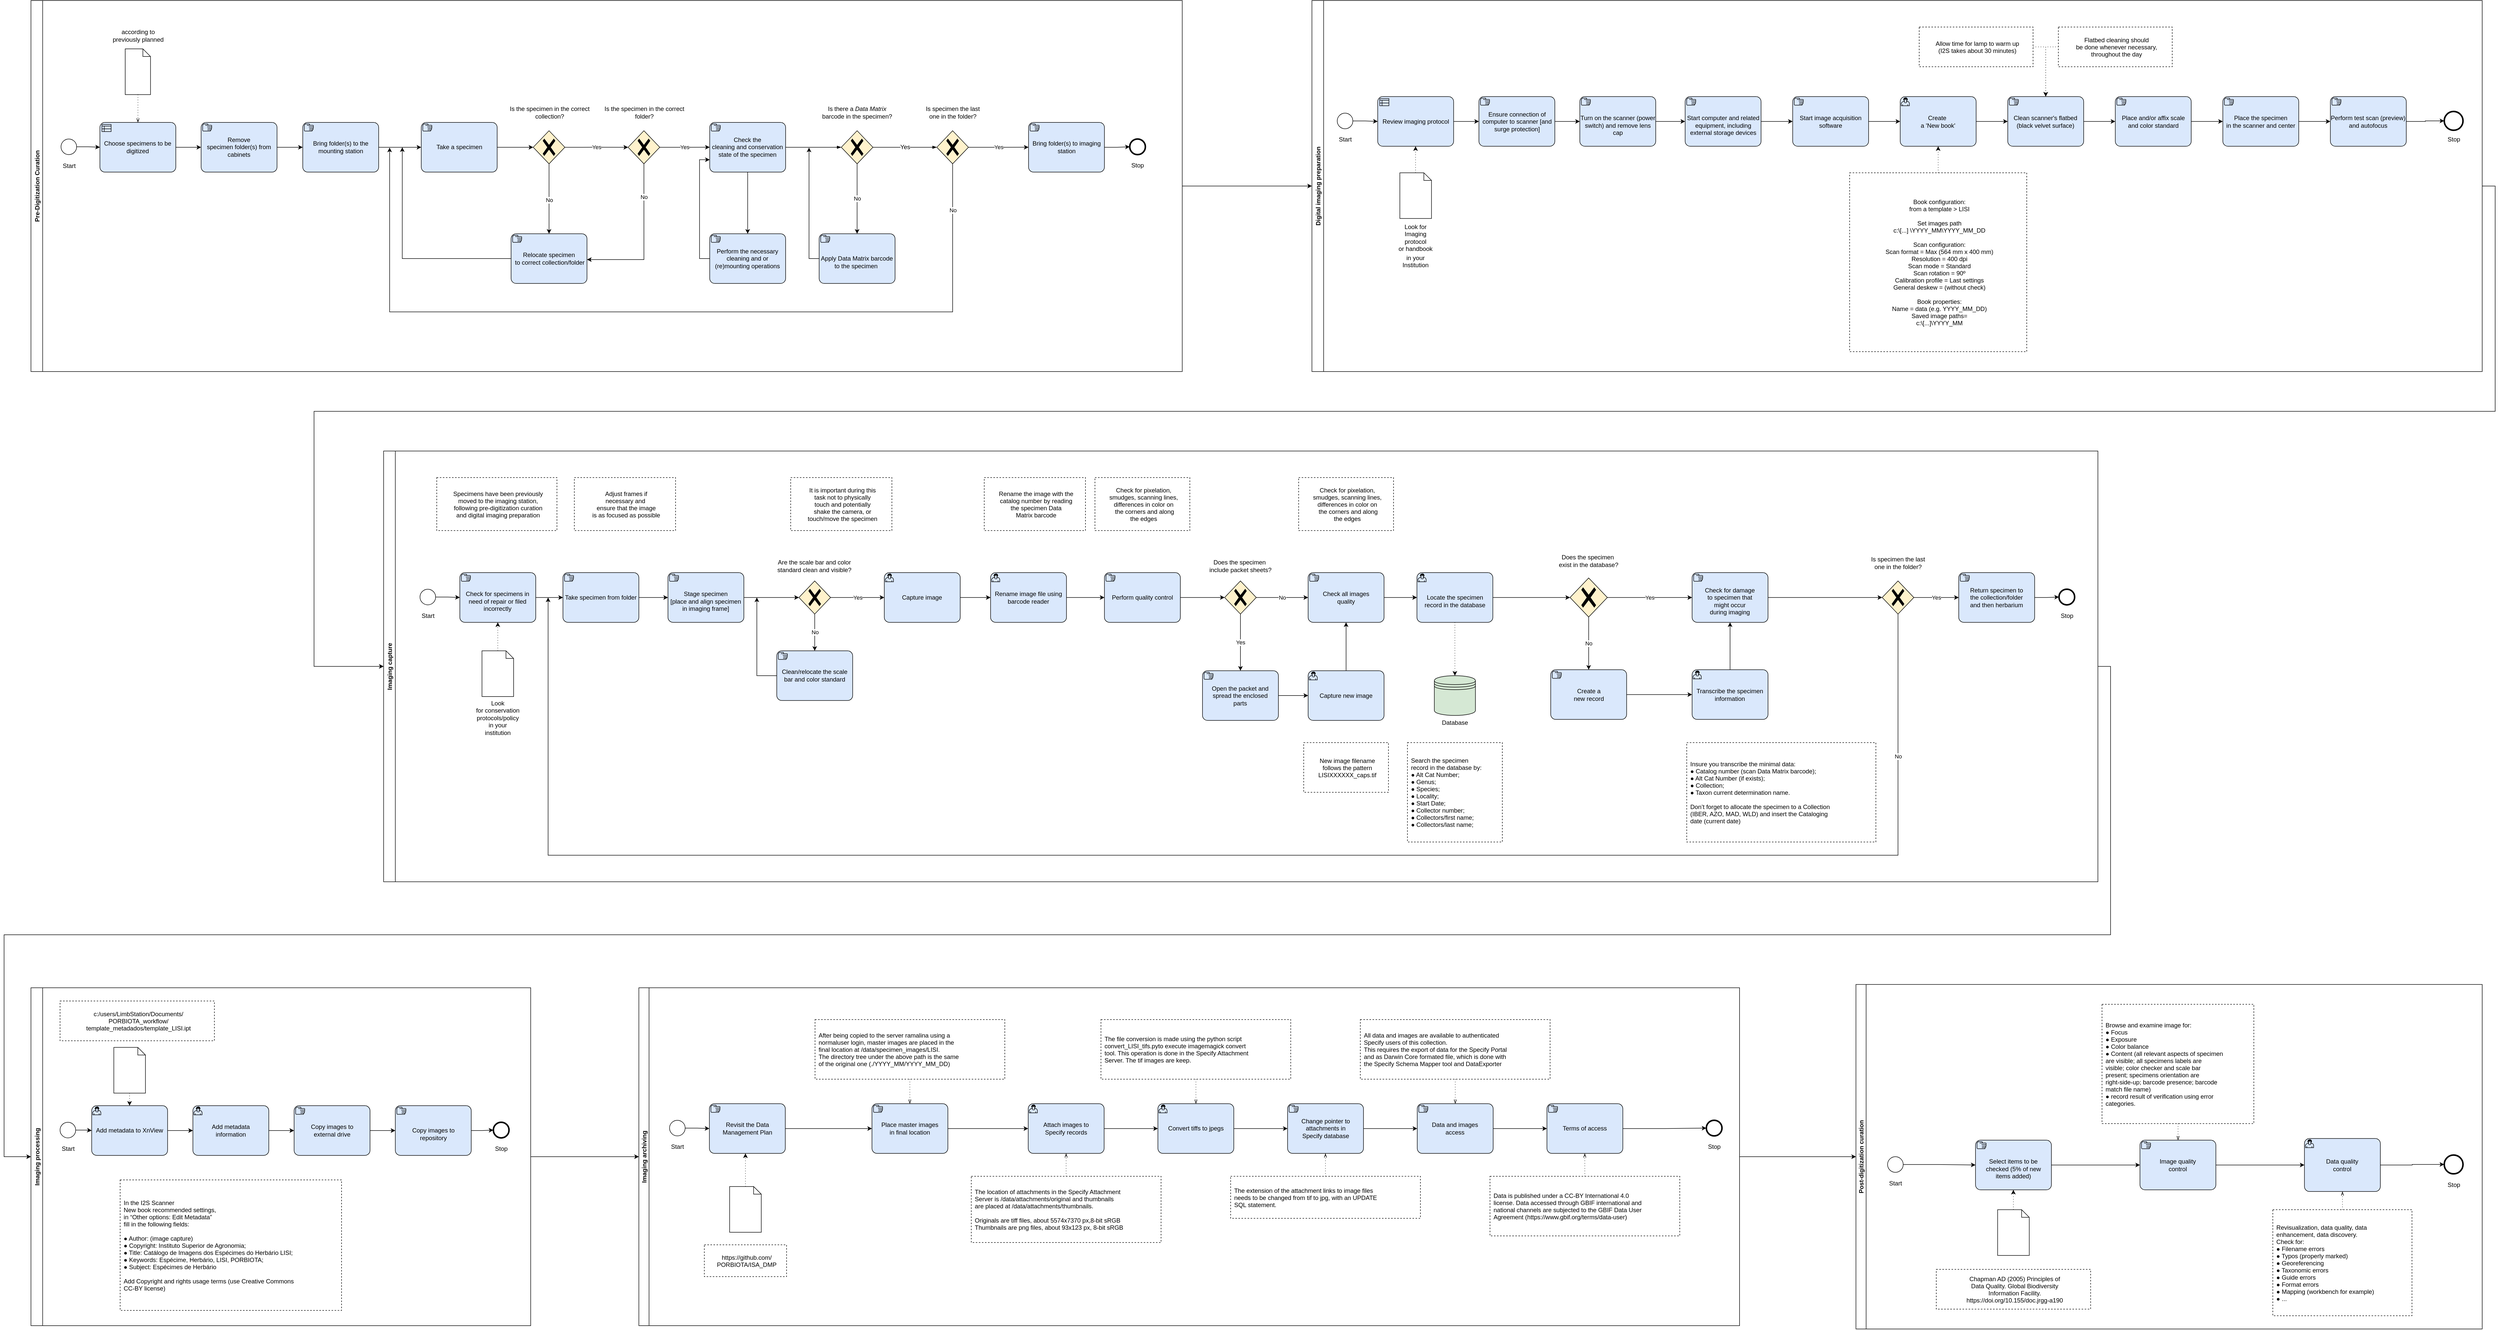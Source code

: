 <mxfile version="19.0.3" type="device"><diagram id="AJNLwuyj3prjd-ZxZbZh" name="Page-1"><mxGraphModel dx="2378" dy="8715" grid="1" gridSize="10" guides="1" tooltips="1" connect="1" arrows="1" fold="1" page="1" pageScale="1" pageWidth="2500" pageHeight="700" math="0" shadow="0"><root><mxCell id="0"/><mxCell id="1" parent="0"/><mxCell id="6NF9roR9wpytpw8XgIrP-1" value="" style="group" parent="1" vertex="1" connectable="0"><mxGeometry x="68" y="-6919" width="4894" height="2610" as="geometry"/></mxCell><mxCell id="ZF1ePjQHZ6OCVudo2ki1-1" value="Choose specimens to be digitized" style="points=[[0.25,0,0],[0.5,0,0],[0.75,0,0],[1,0.25,0],[1,0.5,0],[1,0.75,0],[0.75,1,0],[0.5,1,0],[0.25,1,0],[0,0.75,0],[0,0.5,0],[0,0.25,0]];shape=mxgraph.bpmn.task;whiteSpace=wrap;rectStyle=rounded;size=10;taskMarker=businessRule;fillColor=#dae8fc;strokeColor=#000000;" parent="6NF9roR9wpytpw8XgIrP-1" vertex="1"><mxGeometry x="188.279" y="239.521" width="149.132" height="97.631" as="geometry"/></mxCell><mxCell id="ZF1ePjQHZ6OCVudo2ki1-2" value="" style="shape=mxgraph.bpmn.data;labelPosition=center;verticalLabelPosition=bottom;align=center;verticalAlign=top;whiteSpace=wrap;size=15;html=1;" parent="6NF9roR9wpytpw8XgIrP-1" vertex="1"><mxGeometry x="237.989" y="95.027" width="49.711" height="89.82" as="geometry"/></mxCell><mxCell id="ZF1ePjQHZ6OCVudo2ki1-3" value="" style="edgeStyle=elbowEdgeStyle;fontSize=12;html=1;endFill=0;startFill=0;endSize=6;startSize=6;dashed=1;dashPattern=1 4;endArrow=openThin;startArrow=none;rounded=0;" parent="6NF9roR9wpytpw8XgIrP-1" source="ZF1ePjQHZ6OCVudo2ki1-2" target="ZF1ePjQHZ6OCVudo2ki1-1" edge="1"><mxGeometry width="160" relative="1" as="geometry"><mxPoint x="566.078" y="316.975" as="sourcePoint"/><mxPoint x="491.513" y="447.8" as="targetPoint"/></mxGeometry></mxCell><mxCell id="ZF1ePjQHZ6OCVudo2ki1-4" value="according to&lt;br style=&quot;font-size: 12px;&quot;&gt;previously planned" style="edgeLabel;html=1;align=center;verticalAlign=middle;resizable=0;points=[];fontSize=12;" parent="ZF1ePjQHZ6OCVudo2ki1-3" vertex="1" connectable="0"><mxGeometry x="-0.194" y="1" relative="1" as="geometry"><mxPoint x="-1" y="-138" as="offset"/></mxGeometry></mxCell><mxCell id="ZF1ePjQHZ6OCVudo2ki1-5" value="" style="edgeStyle=elbowEdgeStyle;fontSize=12;html=1;endArrow=classic;endFill=1;rounded=0;" parent="6NF9roR9wpytpw8XgIrP-1" target="ZF1ePjQHZ6OCVudo2ki1-1" edge="1"><mxGeometry width="160" relative="1" as="geometry"><mxPoint x="188.9" y="287.035" as="sourcePoint"/><mxPoint x="503.94" y="260.349" as="targetPoint"/><Array as="points"/></mxGeometry></mxCell><mxCell id="ZF1ePjQHZ6OCVudo2ki1-6" value="Remove&#10;specimen folder(s) from cabinets" style="points=[[0.25,0,0],[0.5,0,0],[0.75,0,0],[1,0.25,0],[1,0.5,0],[1,0.75,0],[0.75,1,0],[0.5,1,0],[0.25,1,0],[0,0.75,0],[0,0.5,0],[0,0.25,0]];shape=mxgraph.bpmn.task;whiteSpace=wrap;rectStyle=rounded;size=10;taskMarker=manual;fillColor=#dae8fc;strokeColor=#000000;" parent="6NF9roR9wpytpw8XgIrP-1" vertex="1"><mxGeometry x="387.121" y="239.521" width="149.132" height="97.631" as="geometry"/></mxCell><mxCell id="ZF1ePjQHZ6OCVudo2ki1-7" value="" style="edgeStyle=elbowEdgeStyle;fontSize=12;html=1;endArrow=classic;endFill=1;rounded=0;entryX=0;entryY=0.5;entryDx=0;entryDy=0;entryPerimeter=0;" parent="6NF9roR9wpytpw8XgIrP-1" source="ZF1ePjQHZ6OCVudo2ki1-1" target="ZF1ePjQHZ6OCVudo2ki1-6" edge="1"><mxGeometry width="160" relative="1" as="geometry"><mxPoint x="503.94" y="369.696" as="sourcePoint"/><mxPoint x="702.782" y="369.696" as="targetPoint"/></mxGeometry></mxCell><mxCell id="ZF1ePjQHZ6OCVudo2ki1-8" value="" style="edgeStyle=elbowEdgeStyle;fontSize=12;html=1;endArrow=classic;endFill=1;rounded=0;" parent="6NF9roR9wpytpw8XgIrP-1" source="ZF1ePjQHZ6OCVudo2ki1-6" target="ZF1ePjQHZ6OCVudo2ki1-14" edge="1"><mxGeometry width="160" relative="1" as="geometry"><mxPoint x="367.236" y="577.975" as="sourcePoint"/><mxPoint x="503.94" y="577.975" as="targetPoint"/></mxGeometry></mxCell><mxCell id="ZF1ePjQHZ6OCVudo2ki1-13" value="Check the &#10;cleaning and conservation state of the specimen" style="points=[[0.25,0,0],[0.5,0,0],[0.75,0,0],[1,0.25,0],[1,0.5,0],[1,0.75,0],[0.75,1,0],[0.5,1,0],[0.25,1,0],[0,0.75,0],[0,0.5,0],[0,0.25,0]];shape=mxgraph.bpmn.task;whiteSpace=wrap;rectStyle=rounded;size=10;taskMarker=manual;fillColor=#dae8fc;strokeColor=#000000;" parent="6NF9roR9wpytpw8XgIrP-1" vertex="1"><mxGeometry x="1386.302" y="239.521" width="149.132" height="97.631" as="geometry"/></mxCell><mxCell id="ZF1ePjQHZ6OCVudo2ki1-14" value="Bring folder(s) to the mounting station" style="points=[[0.25,0,0],[0.5,0,0],[0.75,0,0],[1,0.25,0],[1,0.5,0],[1,0.75,0],[0.75,1,0],[0.5,1,0],[0.25,1,0],[0,0.75,0],[0,0.5,0],[0,0.25,0]];shape=mxgraph.bpmn.task;whiteSpace=wrap;rectStyle=rounded;size=10;taskMarker=manual;fillColor=#dae8fc;strokeColor=#000000;" parent="6NF9roR9wpytpw8XgIrP-1" vertex="1"><mxGeometry x="586.795" y="239.521" width="149.132" height="97.631" as="geometry"/></mxCell><mxCell id="ZF1ePjQHZ6OCVudo2ki1-17" value="" style="edgeStyle=elbowEdgeStyle;fontSize=12;html=1;endArrow=blockThin;endFill=1;rounded=0;" parent="6NF9roR9wpytpw8XgIrP-1" source="ZF1ePjQHZ6OCVudo2ki1-13" target="ZF1ePjQHZ6OCVudo2ki1-29" edge="1"><mxGeometry width="160" relative="1" as="geometry"><mxPoint x="1347.776" y="389.222" as="sourcePoint"/><mxPoint x="1477.024" y="376.204" as="targetPoint"/></mxGeometry></mxCell><mxCell id="ZF1ePjQHZ6OCVudo2ki1-19" value="" style="edgeStyle=elbowEdgeStyle;fontSize=12;html=1;endArrow=classic;endFill=1;rounded=0;" parent="6NF9roR9wpytpw8XgIrP-1" source="ZF1ePjQHZ6OCVudo2ki1-14" target="ZF1ePjQHZ6OCVudo2ki1-33" edge="1"><mxGeometry width="160" relative="1" as="geometry"><mxPoint x="374.693" y="527.207" as="sourcePoint"/><mxPoint x="503.94" y="631.347" as="targetPoint"/></mxGeometry></mxCell><mxCell id="ZF1ePjQHZ6OCVudo2ki1-20" value="" style="edgeStyle=elbowEdgeStyle;fontSize=12;html=1;endArrow=classic;endFill=1;rounded=0;startArrow=none;startFill=0;" parent="6NF9roR9wpytpw8XgIrP-1" source="ZF1ePjQHZ6OCVudo2ki1-13" target="ZF1ePjQHZ6OCVudo2ki1-26" edge="1"><mxGeometry width="160" relative="1" as="geometry"><mxPoint x="1347.776" y="331.945" as="sourcePoint"/><mxPoint x="1688.293" y="296.798" as="targetPoint"/><Array as="points"><mxPoint x="1460.868" y="380.11"/></Array></mxGeometry></mxCell><mxCell id="ZF1ePjQHZ6OCVudo2ki1-21" style="edgeStyle=orthogonalEdgeStyle;rounded=0;orthogonalLoop=1;jettySize=auto;html=1;entryX=0;entryY=0.5;entryDx=0;entryDy=0;entryPerimeter=0;" parent="6NF9roR9wpytpw8XgIrP-1" source="ZF1ePjQHZ6OCVudo2ki1-22" edge="1"><mxGeometry relative="1" as="geometry"><mxPoint x="782.319" y="288.337" as="targetPoint"/><mxPoint x="937.665" y="507.03" as="sourcePoint"/><Array as="points"><mxPoint x="782.319" y="507.681"/></Array></mxGeometry></mxCell><mxCell id="ZF1ePjQHZ6OCVudo2ki1-22" value="Relocate specimen&#10; to correct collection/folder" style="points=[[0.25,0,0],[0.5,0,0],[0.75,0,0],[1,0.25,0],[1,0.5,0],[1,0.75,0],[0.75,1,0],[0.5,1,0],[0.25,1,0],[0,0.75,0],[0,0.5,0],[0,0.25,0]];shape=mxgraph.bpmn.task;whiteSpace=wrap;rectStyle=rounded;size=10;taskMarker=manual;fillColor=#dae8fc;strokeColor=#000000;" parent="6NF9roR9wpytpw8XgIrP-1" vertex="1"><mxGeometry x="996.074" y="458.214" width="149.132" height="97.631" as="geometry"/></mxCell><mxCell id="ZF1ePjQHZ6OCVudo2ki1-23" value="" style="points=[[0.25,0.25,0],[0.5,0,0],[0.75,0.25,0],[1,0.5,0],[0.75,0.75,0],[0.5,1,0],[0.25,0.75,0],[0,0.5,0]];shape=mxgraph.bpmn.gateway2;html=1;verticalLabelPosition=bottom;labelBackgroundColor=#ffffff;verticalAlign=top;align=center;perimeter=rhombusPerimeter;outlineConnect=0;outline=none;symbol=none;gwType=exclusive;fillColor=#fff2cc;strokeColor=#000000;" parent="6NF9roR9wpytpw8XgIrP-1" vertex="1"><mxGeometry x="1039.571" y="255.793" width="62.138" height="65.087" as="geometry"/></mxCell><mxCell id="ZF1ePjQHZ6OCVudo2ki1-9" value="No" style="edgeStyle=orthogonalEdgeStyle;rounded=0;orthogonalLoop=1;jettySize=auto;html=1;" parent="6NF9roR9wpytpw8XgIrP-1" source="ZF1ePjQHZ6OCVudo2ki1-23" target="ZF1ePjQHZ6OCVudo2ki1-22" edge="1"><mxGeometry x="0.033" relative="1" as="geometry"><mxPoint x="1064.426" y="320.88" as="sourcePoint"/><mxPoint x="1064.426" y="458.214" as="targetPoint"/><mxPoint as="offset"/></mxGeometry></mxCell><mxCell id="ZF1ePjQHZ6OCVudo2ki1-24" value="" style="points=[[0.25,0.25,0],[0.5,0,0],[0.75,0.25,0],[1,0.5,0],[0.75,0.75,0],[0.5,1,0],[0.25,0.75,0],[0,0.5,0]];shape=mxgraph.bpmn.gateway2;html=1;verticalLabelPosition=bottom;labelBackgroundColor=#ffffff;verticalAlign=top;align=center;perimeter=rhombusPerimeter;outlineConnect=0;outline=none;symbol=none;gwType=exclusive;fillColor=#fff2cc;strokeColor=#000000;" parent="6NF9roR9wpytpw8XgIrP-1" vertex="1"><mxGeometry x="1225.986" y="255.793" width="62.138" height="65.087" as="geometry"/></mxCell><mxCell id="ZF1ePjQHZ6OCVudo2ki1-12" value="Yes" style="edgeStyle=orthogonalEdgeStyle;rounded=0;orthogonalLoop=1;jettySize=auto;html=1;" parent="6NF9roR9wpytpw8XgIrP-1" source="ZF1ePjQHZ6OCVudo2ki1-24" target="ZF1ePjQHZ6OCVudo2ki1-13" edge="1"><mxGeometry relative="1" as="geometry"><mxPoint x="1141.478" y="939.86" as="targetPoint"/><mxPoint x="563.636" y="1132.482" as="sourcePoint"/></mxGeometry></mxCell><mxCell id="ZF1ePjQHZ6OCVudo2ki1-11" value="No" style="edgeStyle=orthogonalEdgeStyle;rounded=0;orthogonalLoop=1;jettySize=auto;html=1;" parent="6NF9roR9wpytpw8XgIrP-1" source="ZF1ePjQHZ6OCVudo2ki1-24" target="ZF1ePjQHZ6OCVudo2ki1-22" edge="1"><mxGeometry x="-0.567" relative="1" as="geometry"><mxPoint x="277.757" y="883.885" as="targetPoint"/><mxPoint as="offset"/><mxPoint x="1203.616" y="326.738" as="sourcePoint"/><Array as="points"><mxPoint x="1257.055" y="508.983"/></Array></mxGeometry></mxCell><mxCell id="ZF1ePjQHZ6OCVudo2ki1-10" value="Yes" style="edgeStyle=orthogonalEdgeStyle;rounded=0;orthogonalLoop=1;jettySize=auto;html=1;startArrow=none;exitX=1;exitY=0.5;exitDx=0;exitDy=0;exitPerimeter=0;" parent="6NF9roR9wpytpw8XgIrP-1" source="ZF1ePjQHZ6OCVudo2ki1-23" target="ZF1ePjQHZ6OCVudo2ki1-24" edge="1"><mxGeometry relative="1" as="geometry"><mxPoint x="563.593" y="920.334" as="sourcePoint"/><mxPoint x="563.593" y="1017.965" as="targetPoint"/></mxGeometry></mxCell><mxCell id="ZF1ePjQHZ6OCVudo2ki1-25" style="edgeStyle=orthogonalEdgeStyle;rounded=0;orthogonalLoop=1;jettySize=auto;html=1;exitX=0;exitY=0.5;exitDx=0;exitDy=0;exitPerimeter=0;entryX=0;entryY=0.75;entryDx=0;entryDy=0;entryPerimeter=0;startArrow=none;startFill=0;" parent="6NF9roR9wpytpw8XgIrP-1" source="ZF1ePjQHZ6OCVudo2ki1-26" target="ZF1ePjQHZ6OCVudo2ki1-13" edge="1"><mxGeometry relative="1" as="geometry"/></mxCell><mxCell id="ZF1ePjQHZ6OCVudo2ki1-26" value="Perform the necessary cleaning and or (re)mounting operations" style="points=[[0.25,0,0],[0.5,0,0],[0.75,0,0],[1,0.25,0],[1,0.5,0],[1,0.75,0],[0.75,1,0],[0.5,1,0],[0.25,1,0],[0,0.75,0],[0,0.5,0],[0,0.25,0]];shape=mxgraph.bpmn.task;whiteSpace=wrap;rectStyle=rounded;size=10;taskMarker=manual;fillColor=#dae8fc;strokeColor=#000000;" parent="6NF9roR9wpytpw8XgIrP-1" vertex="1"><mxGeometry x="1386.302" y="458.214" width="149.132" height="97.631" as="geometry"/></mxCell><mxCell id="ZF1ePjQHZ6OCVudo2ki1-27" style="edgeStyle=orthogonalEdgeStyle;rounded=0;orthogonalLoop=1;jettySize=auto;html=1;" parent="6NF9roR9wpytpw8XgIrP-1" source="ZF1ePjQHZ6OCVudo2ki1-28" edge="1"><mxGeometry relative="1" as="geometry"><mxPoint x="1581.416" y="288.988" as="targetPoint"/><Array as="points"><mxPoint x="1581.416" y="507.681"/></Array></mxGeometry></mxCell><mxCell id="ZF1ePjQHZ6OCVudo2ki1-28" value="&#10;Apply Data Matrix barcode to the specimen " style="points=[[0.25,0,0],[0.5,0,0],[0.75,0,0],[1,0.25,0],[1,0.5,0],[1,0.75,0],[0.75,1,0],[0.5,1,0],[0.25,1,0],[0,0.75,0],[0,0.5,0],[0,0.25,0]];shape=mxgraph.bpmn.task;whiteSpace=wrap;rectStyle=rounded;size=10;taskMarker=manual;fillColor=#dae8fc;strokeColor=#000000;" parent="6NF9roR9wpytpw8XgIrP-1" vertex="1"><mxGeometry x="1601.3" y="458.214" width="149.132" height="97.631" as="geometry"/></mxCell><mxCell id="ZF1ePjQHZ6OCVudo2ki1-29" value="" style="points=[[0.25,0.25,0],[0.5,0,0],[0.75,0.25,0],[1,0.5,0],[0.75,0.75,0],[0.5,1,0],[0.25,0.75,0],[0,0.5,0]];shape=mxgraph.bpmn.gateway2;html=1;verticalLabelPosition=bottom;labelBackgroundColor=#ffffff;verticalAlign=top;align=center;perimeter=rhombusPerimeter;outlineConnect=0;outline=none;symbol=none;gwType=exclusive;fillColor=#fff2cc;strokeColor=#000000;" parent="6NF9roR9wpytpw8XgIrP-1" vertex="1"><mxGeometry x="1644.797" y="255.793" width="62.138" height="65.087" as="geometry"/></mxCell><mxCell id="ZF1ePjQHZ6OCVudo2ki1-15" value="No" style="edgeStyle=orthogonalEdgeStyle;rounded=0;orthogonalLoop=1;jettySize=auto;html=1;" parent="6NF9roR9wpytpw8XgIrP-1" source="ZF1ePjQHZ6OCVudo2ki1-29" target="ZF1ePjQHZ6OCVudo2ki1-28" edge="1"><mxGeometry relative="1" as="geometry"><mxPoint x="1570.231" y="454.96" as="sourcePoint"/><mxPoint x="1688.293" y="454.96" as="targetPoint"/></mxGeometry></mxCell><mxCell id="ZF1ePjQHZ6OCVudo2ki1-30" value="Pre-Digitization Curation" style="swimlane;horizontal=0;" parent="6NF9roR9wpytpw8XgIrP-1" vertex="1"><mxGeometry x="52.817" width="2261.828" height="728.978" as="geometry"/></mxCell><mxCell id="ZF1ePjQHZ6OCVudo2ki1-31" value="&lt;span style=&quot;background-color: rgb(255 , 255 , 255)&quot;&gt;Start&lt;/span&gt;" style="text;html=1;strokeColor=none;fillColor=none;align=center;verticalAlign=middle;whiteSpace=wrap;rounded=0;" parent="ZF1ePjQHZ6OCVudo2ki1-30" vertex="1"><mxGeometry x="49.711" y="312.419" width="49.711" height="26.035" as="geometry"/></mxCell><mxCell id="ZF1ePjQHZ6OCVudo2ki1-32" value="&lt;span style=&quot;background-color: rgb(255 , 255 , 255)&quot;&gt;Stop&lt;/span&gt;" style="text;html=1;strokeColor=none;fillColor=none;align=center;verticalAlign=middle;whiteSpace=wrap;rounded=0;" parent="ZF1ePjQHZ6OCVudo2ki1-30" vertex="1"><mxGeometry x="2149.358" y="311.117" width="49.711" height="26.035" as="geometry"/></mxCell><mxCell id="ZF1ePjQHZ6OCVudo2ki1-33" value="Take a specimen" style="points=[[0.25,0,0],[0.5,0,0],[0.75,0,0],[1,0.25,0],[1,0.5,0],[1,0.75,0],[0.75,1,0],[0.5,1,0],[0.25,1,0],[0,0.75,0],[0,0.5,0],[0,0.25,0]];shape=mxgraph.bpmn.task;whiteSpace=wrap;rectStyle=rounded;size=10;taskMarker=manual;fillColor=#dae8fc;strokeColor=#000000;" parent="ZF1ePjQHZ6OCVudo2ki1-30" vertex="1"><mxGeometry x="766.785" y="239.521" width="149.132" height="97.631" as="geometry"/></mxCell><mxCell id="ZF1ePjQHZ6OCVudo2ki1-34" value="" style="ellipse;whiteSpace=wrap;html=1;aspect=fixed;" parent="ZF1ePjQHZ6OCVudo2ki1-30" vertex="1"><mxGeometry x="59.031" y="272.065" width="30.718" height="30.718" as="geometry"/></mxCell><mxCell id="ZF1ePjQHZ6OCVudo2ki1-35" value="" style="points=[[0.25,0.25,0],[0.5,0,0],[0.75,0.25,0],[1,0.5,0],[0.75,0.75,0],[0.5,1,0],[0.25,0.75,0],[0,0.5,0]];shape=mxgraph.bpmn.gateway2;html=1;verticalLabelPosition=bottom;labelBackgroundColor=#ffffff;verticalAlign=top;align=center;perimeter=rhombusPerimeter;outlineConnect=0;outline=none;symbol=none;gwType=exclusive;fillColor=#fff2cc;strokeColor=#000000;" parent="ZF1ePjQHZ6OCVudo2ki1-30" vertex="1"><mxGeometry x="1779.636" y="255.793" width="62.138" height="65.087" as="geometry"/></mxCell><mxCell id="ZF1ePjQHZ6OCVudo2ki1-36" value="Is specimen the last &lt;br&gt;one in the folder?" style="text;html=1;strokeColor=none;fillColor=none;align=center;verticalAlign=middle;whiteSpace=wrap;rounded=0;" parent="ZF1ePjQHZ6OCVudo2ki1-30" vertex="1"><mxGeometry x="1723.712" y="200.469" width="173.987" height="39.052" as="geometry"/></mxCell><mxCell id="ZF1ePjQHZ6OCVudo2ki1-37" value="Bring folder(s) to imaging station" style="points=[[0.25,0,0],[0.5,0,0],[0.75,0,0],[1,0.25,0],[1,0.5,0],[1,0.75,0],[0.75,1,0],[0.5,1,0],[0.25,1,0],[0,0.75,0],[0,0.5,0],[0,0.25,0]];shape=mxgraph.bpmn.task;whiteSpace=wrap;rectStyle=rounded;size=10;taskMarker=manual;fillColor=#dae8fc;strokeColor=#000000;" parent="ZF1ePjQHZ6OCVudo2ki1-30" vertex="1"><mxGeometry x="1959.837" y="239.521" width="149.132" height="97.631" as="geometry"/></mxCell><mxCell id="ZF1ePjQHZ6OCVudo2ki1-38" value="Yes" style="edgeStyle=orthogonalEdgeStyle;rounded=0;orthogonalLoop=1;jettySize=auto;html=1;" parent="ZF1ePjQHZ6OCVudo2ki1-30" source="ZF1ePjQHZ6OCVudo2ki1-35" target="ZF1ePjQHZ6OCVudo2ki1-37" edge="1"><mxGeometry relative="1" as="geometry"/></mxCell><mxCell id="ZF1ePjQHZ6OCVudo2ki1-39" value="" style="points=[[0.145,0.145,0],[0.5,0,0],[0.855,0.145,0],[1,0.5,0],[0.855,0.855,0],[0.5,1,0],[0.145,0.855,0],[0,0.5,0]];shape=mxgraph.bpmn.event;html=1;verticalLabelPosition=bottom;labelBackgroundColor=#ffffff;verticalAlign=top;align=center;perimeter=ellipsePerimeter;outlineConnect=0;aspect=fixed;outline=end;symbol=terminate2;" parent="ZF1ePjQHZ6OCVudo2ki1-30" vertex="1"><mxGeometry x="2158.679" y="272.065" width="30.718" height="30.718" as="geometry"/></mxCell><mxCell id="ZF1ePjQHZ6OCVudo2ki1-40" value="" style="edgeStyle=elbowEdgeStyle;fontSize=12;html=1;endArrow=classic;endFill=1;rounded=0;" parent="ZF1ePjQHZ6OCVudo2ki1-30" source="ZF1ePjQHZ6OCVudo2ki1-37" target="ZF1ePjQHZ6OCVudo2ki1-39" edge="1"><mxGeometry width="160" relative="1" as="geometry"><mxPoint x="1624.291" y="735.486" as="sourcePoint"/><mxPoint x="1823.133" y="735.486" as="targetPoint"/></mxGeometry></mxCell><mxCell id="ZF1ePjQHZ6OCVudo2ki1-41" value="&lt;span style=&quot;background-color: rgb(255 , 255 , 255)&quot;&gt;Is the specimen in the correct collection?&lt;/span&gt;" style="text;html=1;strokeColor=none;fillColor=none;align=center;verticalAlign=middle;whiteSpace=wrap;rounded=0;" parent="ZF1ePjQHZ6OCVudo2ki1-30" vertex="1"><mxGeometry x="932.072" y="200.469" width="173.987" height="39.052" as="geometry"/></mxCell><mxCell id="ZF1ePjQHZ6OCVudo2ki1-42" value="&lt;span style=&quot;background-color: rgb(255 , 255 , 255)&quot;&gt;Is the specimen in the correct folder?&lt;/span&gt;" style="text;html=1;strokeColor=none;fillColor=none;align=center;verticalAlign=middle;whiteSpace=wrap;rounded=0;" parent="ZF1ePjQHZ6OCVudo2ki1-30" vertex="1"><mxGeometry x="1118.487" y="200.469" width="173.987" height="39.052" as="geometry"/></mxCell><mxCell id="ZF1ePjQHZ6OCVudo2ki1-43" value="Is there a&amp;nbsp;&lt;i&gt;Data Matrix&lt;/i&gt;&lt;br&gt;barcode&amp;nbsp;in the specimen?" style="text;html=1;strokeColor=none;fillColor=none;align=center;verticalAlign=middle;whiteSpace=wrap;rounded=0;" parent="ZF1ePjQHZ6OCVudo2ki1-30" vertex="1"><mxGeometry x="1526.113" y="200.469" width="193.871" height="39.052" as="geometry"/></mxCell><mxCell id="ZF1ePjQHZ6OCVudo2ki1-16" value="" style="edgeStyle=elbowEdgeStyle;fontSize=12;html=1;endArrow=classic;endFill=1;rounded=0;" parent="6NF9roR9wpytpw8XgIrP-1" source="ZF1ePjQHZ6OCVudo2ki1-33" target="ZF1ePjQHZ6OCVudo2ki1-23" edge="1"><mxGeometry width="160" relative="1" as="geometry"><mxPoint x="434.346" y="948.973" as="sourcePoint"/><mxPoint x="563.593" y="766.728" as="targetPoint"/></mxGeometry></mxCell><mxCell id="ZF1ePjQHZ6OCVudo2ki1-18" value="Yes" style="edgeStyle=elbowEdgeStyle;fontSize=12;html=1;endArrow=blockThin;endFill=1;rounded=0;" parent="6NF9roR9wpytpw8XgIrP-1" source="ZF1ePjQHZ6OCVudo2ki1-29" target="ZF1ePjQHZ6OCVudo2ki1-35" edge="1"><mxGeometry width="160" relative="1" as="geometry"><mxPoint x="1477.024" y="533.716" as="sourcePoint"/><mxPoint x="1788.957" y="288.988" as="targetPoint"/></mxGeometry></mxCell><mxCell id="ZF1ePjQHZ6OCVudo2ki1-44" style="edgeStyle=orthogonalEdgeStyle;rounded=0;orthogonalLoop=1;jettySize=auto;html=1;" parent="6NF9roR9wpytpw8XgIrP-1" source="ZF1ePjQHZ6OCVudo2ki1-35" edge="1"><mxGeometry relative="1" as="geometry"><mxPoint x="1832.454" y="318.928" as="sourcePoint"/><mxPoint x="757.464" y="288.988" as="targetPoint"/><Array as="points"><mxPoint x="1863.523" y="611.82"/><mxPoint x="757.464" y="611.82"/></Array></mxGeometry></mxCell><mxCell id="ZF1ePjQHZ6OCVudo2ki1-45" value="No" style="edgeLabel;html=1;align=center;verticalAlign=middle;resizable=0;points=[];" parent="ZF1ePjQHZ6OCVudo2ki1-44" vertex="1" connectable="0"><mxGeometry x="-0.802" y="3" relative="1" as="geometry"><mxPoint x="-3" y="-80" as="offset"/></mxGeometry></mxCell><mxCell id="ZF1ePjQHZ6OCVudo2ki1-46" style="edgeStyle=orthogonalEdgeStyle;rounded=0;orthogonalLoop=1;jettySize=auto;html=1;exitX=1;exitY=0.5;exitDx=0;exitDy=0;" parent="6NF9roR9wpytpw8XgIrP-1" source="ZF1ePjQHZ6OCVudo2ki1-34" target="ZF1ePjQHZ6OCVudo2ki1-1" edge="1"><mxGeometry relative="1" as="geometry"/></mxCell><mxCell id="IWxXYwNuNu9lMly8yLx8-2" value="" style="ellipse;whiteSpace=wrap;html=1;aspect=fixed;" parent="6NF9roR9wpytpw8XgIrP-1" vertex="1"><mxGeometry x="2619.123" y="221.297" width="30.718" height="30.718" as="geometry"/></mxCell><mxCell id="IWxXYwNuNu9lMly8yLx8-3" value="Review imaging protocol" style="points=[[0.25,0,0],[0.5,0,0],[0.75,0,0],[1,0.25,0],[1,0.5,0],[1,0.75,0],[0.75,1,0],[0.5,1,0],[0.25,1,0],[0,0.75,0],[0,0.5,0],[0,0.25,0]];shape=mxgraph.bpmn.task;whiteSpace=wrap;rectStyle=rounded;size=10;taskMarker=businessRule;fillColor=#dae8fc;strokeColor=#000000;" parent="6NF9roR9wpytpw8XgIrP-1" vertex="1"><mxGeometry x="2698.659" y="188.753" width="149.132" height="97.631" as="geometry"/></mxCell><mxCell id="IWxXYwNuNu9lMly8yLx8-1" value="" style="edgeStyle=orthogonalEdgeStyle;rounded=0;orthogonalLoop=1;jettySize=auto;html=1;startArrow=none;startFill=0;endArrow=classic;endFill=1;" parent="6NF9roR9wpytpw8XgIrP-1" source="IWxXYwNuNu9lMly8yLx8-2" target="IWxXYwNuNu9lMly8yLx8-3" edge="1"><mxGeometry relative="1" as="geometry"/></mxCell><mxCell id="IWxXYwNuNu9lMly8yLx8-4" value="&lt;table class=&quot;NormalTable&quot;&gt;&lt;tbody&gt;&lt;tr&gt;&lt;td width=&quot;197&quot;&gt;&lt;span class=&quot;fontstyle0&quot;&gt;Look for Imaging protocol or&amp;nbsp;handbook&lt;br&gt;&lt;/span&gt;&lt;/td&gt;&lt;/tr&gt;&lt;/tbody&gt;&lt;/table&gt;&lt;span class=&quot;fontstyle2&quot;&gt;​in your Institution&lt;/span&gt;&lt;span class=&quot;fontstyle2&quot; style=&quot;color: rgb(17 , 85 , 204)&quot;&gt;​&lt;/span&gt; " style="shape=mxgraph.bpmn.data;labelPosition=center;verticalLabelPosition=bottom;align=center;verticalAlign=top;whiteSpace=wrap;size=15;html=1;" parent="6NF9roR9wpytpw8XgIrP-1" vertex="1"><mxGeometry x="2742.156" y="338.454" width="62.138" height="89.82" as="geometry"/></mxCell><mxCell id="IWxXYwNuNu9lMly8yLx8-5" value="" style="edgeStyle=elbowEdgeStyle;fontSize=12;html=1;endFill=1;startFill=0;endSize=6;startSize=6;dashed=1;dashPattern=1 4;endArrow=classic;startArrow=none;rounded=0;" parent="6NF9roR9wpytpw8XgIrP-1" source="IWxXYwNuNu9lMly8yLx8-4" target="IWxXYwNuNu9lMly8yLx8-3" edge="1"><mxGeometry width="160" relative="1" as="geometry"><mxPoint x="2984.495" y="292.242" as="sourcePoint"/><mxPoint x="2909.929" y="423.067" as="targetPoint"/></mxGeometry></mxCell><mxCell id="IWxXYwNuNu9lMly8yLx8-6" value="Ensure connection of computer to scanner [and surge protection]" style="points=[[0.25,0,0],[0.5,0,0],[0.75,0,0],[1,0.25,0],[1,0.5,0],[1,0.75,0],[0.75,1,0],[0.5,1,0],[0.25,1,0],[0,0.75,0],[0,0.5,0],[0,0.25,0]];shape=mxgraph.bpmn.task;whiteSpace=wrap;rectStyle=rounded;size=10;taskMarker=manual;fillColor=#dae8fc;strokeColor=#000000;" parent="6NF9roR9wpytpw8XgIrP-1" vertex="1"><mxGeometry x="2897.502" y="188.753" width="149.132" height="97.631" as="geometry"/></mxCell><mxCell id="IWxXYwNuNu9lMly8yLx8-7" value="" style="edgeStyle=elbowEdgeStyle;fontSize=12;html=1;endArrow=classic;endFill=1;rounded=0;" parent="6NF9roR9wpytpw8XgIrP-1" source="IWxXYwNuNu9lMly8yLx8-3" target="IWxXYwNuNu9lMly8yLx8-6" edge="1"><mxGeometry width="160" relative="1" as="geometry"><mxPoint x="2922.357" y="344.963" as="sourcePoint"/><mxPoint x="3121.199" y="344.963" as="targetPoint"/></mxGeometry></mxCell><mxCell id="IWxXYwNuNu9lMly8yLx8-8" value="" style="edgeStyle=elbowEdgeStyle;fontSize=12;html=1;endArrow=classic;endFill=1;rounded=0;" parent="6NF9roR9wpytpw8XgIrP-1" source="IWxXYwNuNu9lMly8yLx8-6" target="IWxXYwNuNu9lMly8yLx8-9" edge="1"><mxGeometry width="160" relative="1" as="geometry"><mxPoint x="2785.653" y="553.242" as="sourcePoint"/><mxPoint x="2922.357" y="553.242" as="targetPoint"/></mxGeometry></mxCell><mxCell id="IWxXYwNuNu9lMly8yLx8-9" value="&#10;Turn on the scanner (power switch) and remove lens cap" style="points=[[0.25,0,0],[0.5,0,0],[0.75,0,0],[1,0.25,0],[1,0.5,0],[1,0.75,0],[0.75,1,0],[0.5,1,0],[0.25,1,0],[0,0.75,0],[0,0.5,0],[0,0.25,0]];shape=mxgraph.bpmn.task;whiteSpace=wrap;rectStyle=rounded;size=10;taskMarker=manual;fillColor=#dae8fc;strokeColor=#000000;" parent="6NF9roR9wpytpw8XgIrP-1" vertex="1"><mxGeometry x="3095.722" y="188.753" width="149.132" height="97.631" as="geometry"/></mxCell><mxCell id="IWxXYwNuNu9lMly8yLx8-11" value="&#10;Start computer and related equipment, including external storage devices" style="points=[[0.25,0,0],[0.5,0,0],[0.75,0,0],[1,0.25,0],[1,0.5,0],[1,0.75,0],[0.75,1,0],[0.5,1,0],[0.25,1,0],[0,0.75,0],[0,0.5,0],[0,0.25,0]];shape=mxgraph.bpmn.task;whiteSpace=wrap;rectStyle=rounded;size=10;taskMarker=manual;fillColor=#dae8fc;strokeColor=#000000;" parent="6NF9roR9wpytpw8XgIrP-1" vertex="1"><mxGeometry x="3302.642" y="188.753" width="149.132" height="97.631" as="geometry"/></mxCell><mxCell id="IWxXYwNuNu9lMly8yLx8-12" value="" style="edgeStyle=elbowEdgeStyle;fontSize=12;html=1;endArrow=classic;endFill=1;rounded=0;" parent="6NF9roR9wpytpw8XgIrP-1" source="IWxXYwNuNu9lMly8yLx8-9" target="IWxXYwNuNu9lMly8yLx8-11" edge="1"><mxGeometry width="160" relative="1" as="geometry"><mxPoint x="2923.6" y="583.182" as="sourcePoint"/><mxPoint x="2923.6" y="611.82" as="targetPoint"/></mxGeometry></mxCell><mxCell id="IWxXYwNuNu9lMly8yLx8-14" value="Start image acquisition software" style="points=[[0.25,0,0],[0.5,0,0],[0.75,0,0],[1,0.25,0],[1,0.5,0],[1,0.75,0],[0.75,1,0],[0.5,1,0],[0.25,1,0],[0,0.75,0],[0,0.5,0],[0,0.25,0]];shape=mxgraph.bpmn.task;whiteSpace=wrap;rectStyle=rounded;size=10;taskMarker=manual;fillColor=#dae8fc;strokeColor=#000000;" parent="6NF9roR9wpytpw8XgIrP-1" vertex="1"><mxGeometry x="3513.912" y="188.753" width="149.132" height="97.631" as="geometry"/></mxCell><mxCell id="IWxXYwNuNu9lMly8yLx8-10" style="edgeStyle=orthogonalEdgeStyle;rounded=0;orthogonalLoop=1;jettySize=auto;html=1;" parent="6NF9roR9wpytpw8XgIrP-1" source="IWxXYwNuNu9lMly8yLx8-11" target="IWxXYwNuNu9lMly8yLx8-14" edge="1"><mxGeometry relative="1" as="geometry"/></mxCell><mxCell id="IWxXYwNuNu9lMly8yLx8-16" value="Create &#10;a 'New book'" style="points=[[0.25,0,0],[0.5,0,0],[0.75,0,0],[1,0.25,0],[1,0.5,0],[1,0.75,0],[0.75,1,0],[0.5,1,0],[0.25,1,0],[0,0.75,0],[0,0.5,0],[0,0.25,0]];shape=mxgraph.bpmn.task;whiteSpace=wrap;rectStyle=rounded;size=10;taskMarker=user;fillColor=#dae8fc;strokeColor=#000000;" parent="6NF9roR9wpytpw8XgIrP-1" vertex="1"><mxGeometry x="3725.182" y="188.753" width="149.132" height="97.631" as="geometry"/></mxCell><mxCell id="IWxXYwNuNu9lMly8yLx8-13" style="edgeStyle=orthogonalEdgeStyle;rounded=0;orthogonalLoop=1;jettySize=auto;html=1;" parent="6NF9roR9wpytpw8XgIrP-1" source="IWxXYwNuNu9lMly8yLx8-14" target="IWxXYwNuNu9lMly8yLx8-16" edge="1"><mxGeometry relative="1" as="geometry"><mxPoint x="3588.478" y="364.489" as="sourcePoint"/></mxGeometry></mxCell><mxCell id="IWxXYwNuNu9lMly8yLx8-17" value="" style="edgeStyle=elbowEdgeStyle;fontSize=12;html=1;endFill=1;startFill=0;endSize=6;startSize=6;dashed=1;dashPattern=1 4;endArrow=classic;startArrow=none;rounded=0;" parent="6NF9roR9wpytpw8XgIrP-1" source="IWxXYwNuNu9lMly8yLx8-34" target="IWxXYwNuNu9lMly8yLx8-16" edge="1"><mxGeometry width="160" relative="1" as="geometry"><mxPoint x="2798.08" y="889.092" as="sourcePoint"/><mxPoint x="2996.923" y="889.092" as="targetPoint"/><Array as="points"><mxPoint x="3787.32" y="234.314"/></Array></mxGeometry></mxCell><mxCell id="IWxXYwNuNu9lMly8yLx8-19" value="Clean scanner's flatbed (black velvet surface)" style="points=[[0.25,0,0],[0.5,0,0],[0.75,0,0],[1,0.25,0],[1,0.5,0],[1,0.75,0],[0.75,1,0],[0.5,1,0],[0.25,1,0],[0,0.75,0],[0,0.5,0],[0,0.25,0]];shape=mxgraph.bpmn.task;whiteSpace=wrap;rectStyle=rounded;size=10;taskMarker=manual;fillColor=#dae8fc;strokeColor=#000000;" parent="6NF9roR9wpytpw8XgIrP-1" vertex="1"><mxGeometry x="3936.451" y="188.753" width="149.132" height="97.631" as="geometry"/></mxCell><mxCell id="IWxXYwNuNu9lMly8yLx8-15" style="edgeStyle=orthogonalEdgeStyle;rounded=0;orthogonalLoop=1;jettySize=auto;html=1;" parent="6NF9roR9wpytpw8XgIrP-1" source="IWxXYwNuNu9lMly8yLx8-16" target="IWxXYwNuNu9lMly8yLx8-19" edge="1"><mxGeometry relative="1" as="geometry"/></mxCell><mxCell id="IWxXYwNuNu9lMly8yLx8-20" value="Flatbed cleaning should &#10;be done whenever necessary,&#10;throughout the day" style="points=[[0.25,0,0],[0.5,0,0],[0.75,0,0],[1,0.25,0],[1,0.5,0],[1,0.75,0],[0.75,1,0],[0.5,1,0],[0.25,1,0],[0,0.75,0],[0,0.5,0],[0,0.25,0]];shape=mxgraph.bpmn.task;arcSize=10;taskMarker=abstract;outline=none;symbol=general;bpmnShapeType=subprocess;isLoopSub=0;verticalAlign=middle;align=center;spacingLeft=5;" parent="6NF9roR9wpytpw8XgIrP-1" vertex="1"><mxGeometry x="4035.872" y="52.07" width="223.697" height="78.105" as="geometry"/></mxCell><mxCell id="IWxXYwNuNu9lMly8yLx8-21" value="" style="edgeStyle=elbowEdgeStyle;fontSize=12;html=1;endFill=1;startFill=0;endSize=6;startSize=6;dashed=1;dashPattern=1 4;endArrow=classic;startArrow=none;rounded=0;entryX=0.5;entryY=0;entryDx=0;entryDy=0;entryPerimeter=0;exitX=0;exitY=0.5;exitDx=0;exitDy=0;exitPerimeter=0;" parent="6NF9roR9wpytpw8XgIrP-1" source="IWxXYwNuNu9lMly8yLx8-20" target="IWxXYwNuNu9lMly8yLx8-19" edge="1"><mxGeometry width="160" relative="1" as="geometry"><mxPoint x="2798.08" y="1214.529" as="sourcePoint"/><mxPoint x="4033.387" y="234.314" as="targetPoint"/><Array as="points"><mxPoint x="4011.017" y="169.227"/><mxPoint x="4098.01" y="156.209"/></Array></mxGeometry></mxCell><mxCell id="IWxXYwNuNu9lMly8yLx8-23" value="Place and/or affix scale and color standard" style="points=[[0.25,0,0],[0.5,0,0],[0.75,0,0],[1,0.25,0],[1,0.5,0],[1,0.75,0],[0.75,1,0],[0.5,1,0],[0.25,1,0],[0,0.75,0],[0,0.5,0],[0,0.25,0]];shape=mxgraph.bpmn.task;whiteSpace=wrap;rectStyle=rounded;size=10;taskMarker=manual;fillColor=#dae8fc;strokeColor=#000000;" parent="6NF9roR9wpytpw8XgIrP-1" vertex="1"><mxGeometry x="4147.721" y="188.753" width="149.132" height="97.631" as="geometry"/></mxCell><mxCell id="IWxXYwNuNu9lMly8yLx8-18" style="edgeStyle=orthogonalEdgeStyle;rounded=0;orthogonalLoop=1;jettySize=auto;html=1;startArrow=none;startFill=0;endArrow=classic;endFill=1;" parent="6NF9roR9wpytpw8XgIrP-1" source="IWxXYwNuNu9lMly8yLx8-19" target="IWxXYwNuNu9lMly8yLx8-23" edge="1"><mxGeometry relative="1" as="geometry"/></mxCell><mxCell id="IWxXYwNuNu9lMly8yLx8-25" value="Place the specimen&#10;in the scanner and center" style="points=[[0.25,0,0],[0.5,0,0],[0.75,0,0],[1,0.25,0],[1,0.5,0],[1,0.75,0],[0.75,1,0],[0.5,1,0],[0.25,1,0],[0,0.75,0],[0,0.5,0],[0,0.25,0]];shape=mxgraph.bpmn.task;whiteSpace=wrap;rectStyle=rounded;size=10;taskMarker=manual;fillColor=#dae8fc;strokeColor=#000000;" parent="6NF9roR9wpytpw8XgIrP-1" vertex="1"><mxGeometry x="4358.991" y="188.753" width="149.132" height="97.631" as="geometry"/></mxCell><mxCell id="IWxXYwNuNu9lMly8yLx8-22" style="edgeStyle=orthogonalEdgeStyle;rounded=0;orthogonalLoop=1;jettySize=auto;html=1;startArrow=none;startFill=0;endArrow=classic;endFill=1;" parent="6NF9roR9wpytpw8XgIrP-1" source="IWxXYwNuNu9lMly8yLx8-23" target="IWxXYwNuNu9lMly8yLx8-25" edge="1"><mxGeometry relative="1" as="geometry"/></mxCell><mxCell id="IWxXYwNuNu9lMly8yLx8-27" value="Perform test scan (preview) and autofocus" style="points=[[0.25,0,0],[0.5,0,0],[0.75,0,0],[1,0.25,0],[1,0.5,0],[1,0.75,0],[0.75,1,0],[0.5,1,0],[0.25,1,0],[0,0.75,0],[0,0.5,0],[0,0.25,0]];shape=mxgraph.bpmn.task;whiteSpace=wrap;rectStyle=rounded;size=10;taskMarker=manual;fillColor=#dae8fc;strokeColor=#000000;" parent="6NF9roR9wpytpw8XgIrP-1" vertex="1"><mxGeometry x="4570.26" y="188.753" width="149.132" height="97.631" as="geometry"/></mxCell><mxCell id="IWxXYwNuNu9lMly8yLx8-24" style="edgeStyle=orthogonalEdgeStyle;rounded=0;orthogonalLoop=1;jettySize=auto;html=1;startArrow=none;startFill=0;endArrow=classic;endFill=1;" parent="6NF9roR9wpytpw8XgIrP-1" source="IWxXYwNuNu9lMly8yLx8-25" target="IWxXYwNuNu9lMly8yLx8-27" edge="1"><mxGeometry relative="1" as="geometry"/></mxCell><mxCell id="IWxXYwNuNu9lMly8yLx8-28" value="" style="points=[[0.145,0.145,0],[0.5,0,0],[0.855,0.145,0],[1,0.5,0],[0.855,0.855,0],[0.5,1,0],[0.145,0.855,0],[0,0.5,0]];shape=mxgraph.bpmn.event;html=1;verticalLabelPosition=bottom;labelBackgroundColor=#ffffff;verticalAlign=top;align=center;perimeter=ellipsePerimeter;outlineConnect=0;aspect=fixed;outline=end;symbol=terminate2;" parent="6NF9roR9wpytpw8XgIrP-1" vertex="1"><mxGeometry x="4793.958" y="218.042" width="36.862" height="36.862" as="geometry"/></mxCell><mxCell id="IWxXYwNuNu9lMly8yLx8-26" style="edgeStyle=orthogonalEdgeStyle;rounded=0;orthogonalLoop=1;jettySize=auto;html=1;startArrow=none;startFill=0;endArrow=classic;endFill=1;" parent="6NF9roR9wpytpw8XgIrP-1" source="IWxXYwNuNu9lMly8yLx8-27" target="IWxXYwNuNu9lMly8yLx8-28" edge="1"><mxGeometry relative="1" as="geometry"><mxPoint x="4259.57" y="659.985" as="targetPoint"/></mxGeometry></mxCell><mxCell id="IWxXYwNuNu9lMly8yLx8-29" value="Allow time for lamp to warm up &#10;(I2S takes about 30 minutes)" style="points=[[0.25,0,0],[0.5,0,0],[0.75,0,0],[1,0.25,0],[1,0.5,0],[1,0.75,0],[0.75,1,0],[0.5,1,0],[0.25,1,0],[0,0.75,0],[0,0.5,0],[0,0.25,0]];shape=mxgraph.bpmn.task;arcSize=10;taskMarker=abstract;outline=none;symbol=general;bpmnShapeType=subprocess;isLoopSub=0;verticalAlign=middle;align=center;spacingLeft=5;" parent="6NF9roR9wpytpw8XgIrP-1" vertex="1"><mxGeometry x="3762.464" y="52.07" width="223.697" height="78.105" as="geometry"/></mxCell><mxCell id="IWxXYwNuNu9lMly8yLx8-30" value="" style="edgeStyle=elbowEdgeStyle;fontSize=12;html=1;endFill=1;startFill=0;endSize=6;startSize=6;dashed=1;dashPattern=1 4;endArrow=classic;startArrow=none;rounded=0;entryX=0.5;entryY=0;entryDx=0;entryDy=0;entryPerimeter=0;" parent="6NF9roR9wpytpw8XgIrP-1" source="IWxXYwNuNu9lMly8yLx8-29" target="IWxXYwNuNu9lMly8yLx8-19" edge="1"><mxGeometry width="160" relative="1" as="geometry"><mxPoint x="2375.541" y="1214.529" as="sourcePoint"/><mxPoint x="3899.168" y="238.219" as="targetPoint"/><Array as="points"><mxPoint x="4011.017" y="91.122"/></Array></mxGeometry></mxCell><mxCell id="IWxXYwNuNu9lMly8yLx8-31" value="Digital imaging preparation" style="swimlane;horizontal=0;" parent="6NF9roR9wpytpw8XgIrP-1" vertex="1"><mxGeometry x="2569.412" width="2299.111" height="728.978" as="geometry"/></mxCell><mxCell id="IWxXYwNuNu9lMly8yLx8-32" value="&lt;span style=&quot;background-color: rgb(255 , 255 , 255)&quot;&gt;Start&lt;/span&gt;" style="text;html=1;strokeColor=none;fillColor=none;align=center;verticalAlign=middle;whiteSpace=wrap;rounded=0;" parent="IWxXYwNuNu9lMly8yLx8-31" vertex="1"><mxGeometry x="40.39" y="260.349" width="49.711" height="26.035" as="geometry"/></mxCell><mxCell id="IWxXYwNuNu9lMly8yLx8-33" value="&lt;span style=&quot;background-color: rgb(255 , 255 , 255)&quot;&gt;Stop&lt;/span&gt;" style="text;html=1;strokeColor=none;fillColor=none;align=center;verticalAlign=middle;whiteSpace=wrap;rounded=0;" parent="IWxXYwNuNu9lMly8yLx8-31" vertex="1"><mxGeometry x="2218.332" y="260.349" width="49.711" height="26.035" as="geometry"/></mxCell><mxCell id="IWxXYwNuNu9lMly8yLx8-34" value="Book configuration:&#10;from a template &gt; LISI&#10;&#10;Set images path&#10;c:\[...] \YYYY_MM\YYYY_MM_DD&#10;&#10;Scan configuration:&#10;Scan format = Max (564 mm x 400 mm)&#10;Resolution = 400 dpi&#10;Scan mode = Standard&#10;Scan rotation = 90º&#10;Calibration profile = Last settings&#10;General deskew = (without check)&#10;&#10;Book properties:&#10;Name = data (e.g. YYYY_MM_DD)&#10;Saved image paths=&#10;c:\[...]\YYYY_MM" style="points=[[0.25,0,0],[0.5,0,0],[0.75,0,0],[1,0.25,0],[1,0.5,0],[1,0.75,0],[0.75,1,0],[0.5,1,0],[0.25,1,0],[0,0.75,0],[0,0.5,0],[0,0.25,0]];shape=mxgraph.bpmn.task;arcSize=10;taskMarker=abstract;outline=none;symbol=general;bpmnShapeType=subprocess;isLoopSub=0;verticalAlign=middle;align=center;spacingLeft=5;fontStyle=0" parent="IWxXYwNuNu9lMly8yLx8-31" vertex="1"><mxGeometry x="1056.348" y="338.454" width="347.974" height="351.471" as="geometry"/></mxCell><mxCell id="6QIZekjvMwH68YBx_4o3-24" style="edgeStyle=orthogonalEdgeStyle;rounded=0;orthogonalLoop=1;jettySize=auto;html=1;exitX=1;exitY=0.5;exitDx=0;exitDy=0;entryX=0;entryY=0.5;entryDx=0;entryDy=0;" parent="6NF9roR9wpytpw8XgIrP-1" source="ZF1ePjQHZ6OCVudo2ki1-30" target="IWxXYwNuNu9lMly8yLx8-31" edge="1"><mxGeometry relative="1" as="geometry"/></mxCell><mxCell id="Zw3Ql96YXHH3tbILgRrl-2" value="" style="ellipse;whiteSpace=wrap;html=1;aspect=fixed;" parent="6NF9roR9wpytpw8XgIrP-1" vertex="1"><mxGeometry x="817.117" y="1156.601" width="30.718" height="30.718" as="geometry"/></mxCell><mxCell id="Zw3Ql96YXHH3tbILgRrl-3" value="&#10;Check for specimens in need of repair or filed incorrectly" style="points=[[0.25,0,0],[0.5,0,0],[0.75,0,0],[1,0.25,0],[1,0.5,0],[1,0.75,0],[0.75,1,0],[0.5,1,0],[0.25,1,0],[0,0.75,0],[0,0.5,0],[0,0.25,0]];shape=mxgraph.bpmn.task;whiteSpace=wrap;rectStyle=rounded;size=10;taskMarker=manual;fillColor=#dae8fc;strokeColor=#000000;" parent="6NF9roR9wpytpw8XgIrP-1" vertex="1"><mxGeometry x="895.411" y="1124.057" width="149.132" height="97.631" as="geometry"/></mxCell><mxCell id="Zw3Ql96YXHH3tbILgRrl-1" value="" style="edgeStyle=orthogonalEdgeStyle;rounded=0;orthogonalLoop=1;jettySize=auto;html=1;startArrow=none;startFill=0;endArrow=classic;endFill=1;" parent="6NF9roR9wpytpw8XgIrP-1" source="Zw3Ql96YXHH3tbILgRrl-2" target="Zw3Ql96YXHH3tbILgRrl-3" edge="1"><mxGeometry relative="1" as="geometry"/></mxCell><mxCell id="Zw3Ql96YXHH3tbILgRrl-4" value="Look for&amp;nbsp;conservation protocols/policy in your institution" style="shape=mxgraph.bpmn.data;labelPosition=center;verticalLabelPosition=bottom;align=center;verticalAlign=top;whiteSpace=wrap;size=15;html=1;" parent="6NF9roR9wpytpw8XgIrP-1" vertex="1"><mxGeometry x="938.907" y="1277.663" width="62.138" height="89.82" as="geometry"/></mxCell><mxCell id="Zw3Ql96YXHH3tbILgRrl-5" value="" style="edgeStyle=elbowEdgeStyle;fontSize=12;html=1;endFill=1;startFill=0;endSize=6;startSize=6;dashed=1;dashPattern=1 4;endArrow=classic;startArrow=none;rounded=0;" parent="6NF9roR9wpytpw8XgIrP-1" source="Zw3Ql96YXHH3tbILgRrl-4" target="Zw3Ql96YXHH3tbILgRrl-3" edge="1"><mxGeometry width="160" relative="1" as="geometry"><mxPoint x="1315.464" y="1426.713" as="sourcePoint"/><mxPoint x="1240.899" y="1557.539" as="targetPoint"/><Array as="points"><mxPoint x="969.976" y="1323.224"/></Array></mxGeometry></mxCell><mxCell id="Zw3Ql96YXHH3tbILgRrl-7" value="Take specimen from folder" style="points=[[0.25,0,0],[0.5,0,0],[0.75,0,0],[1,0.25,0],[1,0.5,0],[1,0.75,0],[0.75,1,0],[0.5,1,0],[0.25,1,0],[0,0.75,0],[0,0.5,0],[0,0.25,0]];shape=mxgraph.bpmn.task;whiteSpace=wrap;rectStyle=rounded;size=10;taskMarker=manual;fillColor=#dae8fc;strokeColor=#000000;" parent="6NF9roR9wpytpw8XgIrP-1" vertex="1"><mxGeometry x="1097.981" y="1124.057" width="149.132" height="97.631" as="geometry"/></mxCell><mxCell id="Zw3Ql96YXHH3tbILgRrl-8" value="&#10;Stage specimen &#10;[place and align specimen in imaging frame]" style="points=[[0.25,0,0],[0.5,0,0],[0.75,0,0],[1,0.25,0],[1,0.5,0],[1,0.75,0],[0.75,1,0],[0.5,1,0],[0.25,1,0],[0,0.75,0],[0,0.5,0],[0,0.25,0]];shape=mxgraph.bpmn.task;whiteSpace=wrap;rectStyle=rounded;size=10;taskMarker=manual;fillColor=#dae8fc;strokeColor=#000000;" parent="6NF9roR9wpytpw8XgIrP-1" vertex="1"><mxGeometry x="1304.28" y="1124.057" width="149.132" height="97.631" as="geometry"/></mxCell><mxCell id="Zw3Ql96YXHH3tbILgRrl-10" value="Capture image" style="points=[[0.25,0,0],[0.5,0,0],[0.75,0,0],[1,0.25,0],[1,0.5,0],[1,0.75,0],[0.75,1,0],[0.5,1,0],[0.25,1,0],[0,0.75,0],[0,0.5,0],[0,0.25,0]];shape=mxgraph.bpmn.task;whiteSpace=wrap;rectStyle=rounded;size=10;taskMarker=user;fillColor=#dae8fc;strokeColor=#000000;" parent="6NF9roR9wpytpw8XgIrP-1" vertex="1"><mxGeometry x="1729.304" y="1124.057" width="149.132" height="97.631" as="geometry"/></mxCell><mxCell id="Zw3Ql96YXHH3tbILgRrl-6" style="edgeStyle=orthogonalEdgeStyle;rounded=0;orthogonalLoop=1;jettySize=auto;html=1;" parent="6NF9roR9wpytpw8XgIrP-1" source="Zw3Ql96YXHH3tbILgRrl-7" target="Zw3Ql96YXHH3tbILgRrl-8" edge="1"><mxGeometry relative="1" as="geometry"/></mxCell><mxCell id="Zw3Ql96YXHH3tbILgRrl-12" value="Rename image file using barcode reader" style="points=[[0.25,0,0],[0.5,0,0],[0.75,0,0],[1,0.25,0],[1,0.5,0],[1,0.75,0],[0.75,1,0],[0.5,1,0],[0.25,1,0],[0,0.75,0],[0,0.5,0],[0,0.25,0]];shape=mxgraph.bpmn.task;whiteSpace=wrap;rectStyle=rounded;size=10;taskMarker=user;fillColor=#dae8fc;strokeColor=#000000;" parent="6NF9roR9wpytpw8XgIrP-1" vertex="1"><mxGeometry x="1938.089" y="1124.057" width="149.132" height="97.631" as="geometry"/></mxCell><mxCell id="Zw3Ql96YXHH3tbILgRrl-9" style="edgeStyle=orthogonalEdgeStyle;rounded=0;orthogonalLoop=1;jettySize=auto;html=1;" parent="6NF9roR9wpytpw8XgIrP-1" source="Zw3Ql96YXHH3tbILgRrl-10" target="Zw3Ql96YXHH3tbILgRrl-12" edge="1"><mxGeometry relative="1" as="geometry"/></mxCell><mxCell id="Zw3Ql96YXHH3tbILgRrl-13" value="Rename the image with the &#10;catalog number by reading&#10;the specimen Data &#10;Matrix barcode" style="points=[[0.25,0,0],[0.5,0,0],[0.75,0,0],[1,0.25,0],[1,0.5,0],[1,0.75,0],[0.75,1,0],[0.5,1,0],[0.25,1,0],[0,0.75,0],[0,0.5,0],[0,0.25,0]];shape=mxgraph.bpmn.task;arcSize=10;taskMarker=abstract;outline=none;symbol=general;bpmnShapeType=subprocess;isLoopSub=0;verticalAlign=middle;align=center;spacingLeft=5;" parent="6NF9roR9wpytpw8XgIrP-1" vertex="1"><mxGeometry x="1925.661" y="937.257" width="198.842" height="104.14" as="geometry"/></mxCell><mxCell id="Zw3Ql96YXHH3tbILgRrl-15" value="Perform quality control" style="points=[[0.25,0,0],[0.5,0,0],[0.75,0,0],[1,0.25,0],[1,0.5,0],[1,0.75,0],[0.75,1,0],[0.5,1,0],[0.25,1,0],[0,0.75,0],[0,0.5,0],[0,0.25,0]];shape=mxgraph.bpmn.task;whiteSpace=wrap;rectStyle=rounded;size=10;taskMarker=manual;fillColor=#dae8fc;strokeColor=#000000;" parent="6NF9roR9wpytpw8XgIrP-1" vertex="1"><mxGeometry x="2161.786" y="1124.057" width="149.132" height="97.631" as="geometry"/></mxCell><mxCell id="Zw3Ql96YXHH3tbILgRrl-11" style="edgeStyle=orthogonalEdgeStyle;rounded=0;orthogonalLoop=1;jettySize=auto;html=1;startArrow=none;startFill=0;endArrow=classic;endFill=1;" parent="6NF9roR9wpytpw8XgIrP-1" source="Zw3Ql96YXHH3tbILgRrl-12" target="Zw3Ql96YXHH3tbILgRrl-15" edge="1"><mxGeometry relative="1" as="geometry"/></mxCell><mxCell id="Zw3Ql96YXHH3tbILgRrl-17" value="Check all images&#10;quality" style="points=[[0.25,0,0],[0.5,0,0],[0.75,0,0],[1,0.25,0],[1,0.5,0],[1,0.75,0],[0.75,1,0],[0.5,1,0],[0.25,1,0],[0,0.75,0],[0,0.5,0],[0,0.25,0]];shape=mxgraph.bpmn.task;whiteSpace=wrap;rectStyle=rounded;size=10;taskMarker=manual;fillColor=#dae8fc;strokeColor=#000000;" parent="6NF9roR9wpytpw8XgIrP-1" vertex="1"><mxGeometry x="2561.956" y="1124.057" width="149.132" height="97.631" as="geometry"/></mxCell><mxCell id="Zw3Ql96YXHH3tbILgRrl-19" value="&#10;Locate the specimen&#10;record in the database" style="points=[[0.25,0,0],[0.5,0,0],[0.75,0,0],[1,0.25,0],[1,0.5,0],[1,0.75,0],[0.75,1,0],[0.5,1,0],[0.25,1,0],[0,0.75,0],[0,0.5,0],[0,0.25,0]];shape=mxgraph.bpmn.task;whiteSpace=wrap;rectStyle=rounded;size=10;taskMarker=user;fillColor=#dae8fc;strokeColor=#000000;" parent="6NF9roR9wpytpw8XgIrP-1" vertex="1"><mxGeometry x="2775.711" y="1124.057" width="149.132" height="97.631" as="geometry"/></mxCell><mxCell id="Zw3Ql96YXHH3tbILgRrl-16" style="edgeStyle=orthogonalEdgeStyle;rounded=0;orthogonalLoop=1;jettySize=auto;html=1;startArrow=none;startFill=0;endArrow=classic;endFill=1;" parent="6NF9roR9wpytpw8XgIrP-1" source="Zw3Ql96YXHH3tbILgRrl-17" target="Zw3Ql96YXHH3tbILgRrl-19" edge="1"><mxGeometry relative="1" as="geometry"/></mxCell><mxCell id="Zw3Ql96YXHH3tbILgRrl-20" value="" style="points=[[0.145,0.145,0],[0.5,0,0],[0.855,0.145,0],[1,0.5,0],[0.855,0.855,0],[0.5,1,0],[0.145,0.855,0],[0,0.5,0]];shape=mxgraph.bpmn.event;html=1;verticalLabelPosition=bottom;labelBackgroundColor=#ffffff;verticalAlign=top;align=center;perimeter=ellipsePerimeter;outlineConnect=0;aspect=fixed;outline=end;symbol=terminate2;" parent="6NF9roR9wpytpw8XgIrP-1" vertex="1"><mxGeometry x="4037.115" y="1156.601" width="30.718" height="30.718" as="geometry"/></mxCell><mxCell id="Zw3Ql96YXHH3tbILgRrl-21" style="edgeStyle=orthogonalEdgeStyle;rounded=0;orthogonalLoop=1;jettySize=auto;html=1;" parent="6NF9roR9wpytpw8XgIrP-1" source="Zw3Ql96YXHH3tbILgRrl-3" target="Zw3Ql96YXHH3tbILgRrl-7" edge="1"><mxGeometry relative="1" as="geometry"><mxPoint x="1266.997" y="1156.601" as="sourcePoint"/></mxGeometry></mxCell><mxCell id="Zw3Ql96YXHH3tbILgRrl-23" value="Yes" style="edgeStyle=orthogonalEdgeStyle;rounded=0;orthogonalLoop=1;jettySize=auto;html=1;" parent="6NF9roR9wpytpw8XgIrP-1" source="Zw3Ql96YXHH3tbILgRrl-27" target="Zw3Ql96YXHH3tbILgRrl-10" edge="1"><mxGeometry relative="1" as="geometry"><mxPoint x="1253.326" y="1912.915" as="sourcePoint"/><mxPoint x="1253.326" y="1989.718" as="targetPoint"/></mxGeometry></mxCell><mxCell id="Zw3Ql96YXHH3tbILgRrl-24" value="" style="edgeStyle=elbowEdgeStyle;fontSize=12;html=1;endArrow=classic;endFill=1;rounded=0;" parent="6NF9roR9wpytpw8XgIrP-1" source="Zw3Ql96YXHH3tbILgRrl-8" target="Zw3Ql96YXHH3tbILgRrl-27" edge="1"><mxGeometry width="160" relative="1" as="geometry"><mxPoint x="1249.598" y="1847.828" as="sourcePoint"/><mxPoint x="1249.598" y="1876.466" as="targetPoint"/></mxGeometry></mxCell><mxCell id="Zw3Ql96YXHH3tbILgRrl-25" style="edgeStyle=orthogonalEdgeStyle;rounded=0;orthogonalLoop=1;jettySize=auto;html=1;" parent="6NF9roR9wpytpw8XgIrP-1" source="Zw3Ql96YXHH3tbILgRrl-26" edge="1"><mxGeometry relative="1" as="geometry"><mxPoint x="1478.888" y="1172.873" as="targetPoint"/><Array as="points"><mxPoint x="1478.888" y="1326.479"/></Array></mxGeometry></mxCell><mxCell id="Zw3Ql96YXHH3tbILgRrl-26" value="Clean/relocate the scale bar and color standard" style="points=[[0.25,0,0],[0.5,0,0],[0.75,0,0],[1,0.25,0],[1,0.5,0],[1,0.75,0],[0.75,1,0],[0.5,1,0],[0.25,1,0],[0,0.75,0],[0,0.5,0],[0,0.25,0]];shape=mxgraph.bpmn.task;whiteSpace=wrap;rectStyle=rounded;size=10;taskMarker=manual;fillColor=#dae8fc;strokeColor=#000000;" parent="6NF9roR9wpytpw8XgIrP-1" vertex="1"><mxGeometry x="1518.035" y="1277.663" width="149.132" height="97.631" as="geometry"/></mxCell><mxCell id="Zw3Ql96YXHH3tbILgRrl-27" value="" style="points=[[0.25,0.25,0],[0.5,0,0],[0.75,0.25,0],[1,0.5,0],[0.75,0.75,0],[0.5,1,0],[0.25,0.75,0],[0,0.5,0]];shape=mxgraph.bpmn.gateway2;html=1;verticalLabelPosition=middle;labelBackgroundColor=#ffffff;verticalAlign=middle;align=left;perimeter=rhombusPerimeter;outlineConnect=0;outline=none;symbol=none;gwType=exclusive;labelPosition=right;spacingRight=10;fillColor=#fff2cc;strokeColor=#000000;" parent="6NF9roR9wpytpw8XgIrP-1" vertex="1"><mxGeometry x="1561.531" y="1140.329" width="62.138" height="65.087" as="geometry"/></mxCell><mxCell id="Zw3Ql96YXHH3tbILgRrl-22" value="No" style="edgeStyle=orthogonalEdgeStyle;rounded=0;orthogonalLoop=1;jettySize=auto;html=1;" parent="6NF9roR9wpytpw8XgIrP-1" source="Zw3Ql96YXHH3tbILgRrl-27" target="Zw3Ql96YXHH3tbILgRrl-26" edge="1"><mxGeometry relative="1" as="geometry"><mxPoint x="1212.315" y="1946.761" as="sourcePoint"/><mxPoint x="1038.328" y="1955.918" as="targetPoint"/></mxGeometry></mxCell><mxCell id="Zw3Ql96YXHH3tbILgRrl-28" value="Adjust frames if&#10;necessary and &#10;ensure that the image&#10;is as focused as possible" style="points=[[0.25,0,0],[0.5,0,0],[0.75,0,0],[1,0.25,0],[1,0.5,0],[1,0.75,0],[0.75,1,0],[0.5,1,0],[0.25,1,0],[0,0.75,0],[0,0.5,0],[0,0.25,0]];shape=mxgraph.bpmn.task;arcSize=10;taskMarker=abstract;outline=none;symbol=general;bpmnShapeType=subprocess;isLoopSub=0;verticalAlign=middle;align=center;spacingLeft=5;" parent="6NF9roR9wpytpw8XgIrP-1" vertex="1"><mxGeometry x="1120.351" y="937.257" width="198.842" height="104.14" as="geometry"/></mxCell><mxCell id="Zw3Ql96YXHH3tbILgRrl-29" value="It is important during this&#10;task not to physically&#10;touch and potentially &#10;shake the camera, or&#10;touch/move the specimen" style="points=[[0.25,0,0],[0.5,0,0],[0.75,0,0],[1,0.25,0],[1,0.5,0],[1,0.75,0],[0.75,1,0],[0.5,1,0],[0.25,1,0],[0,0.75,0],[0,0.5,0],[0,0.25,0]];shape=mxgraph.bpmn.task;arcSize=10;taskMarker=abstract;outline=none;symbol=general;bpmnShapeType=subprocess;isLoopSub=0;verticalAlign=middle;align=center;spacingLeft=5;" parent="6NF9roR9wpytpw8XgIrP-1" vertex="1"><mxGeometry x="1545.376" y="937.257" width="198.842" height="104.14" as="geometry"/></mxCell><mxCell id="Zw3Ql96YXHH3tbILgRrl-30" value="Check for pixelation, &#10;smudges, scanning lines, &#10;differences in color on&#10; the corners and along &#10;the edges" style="points=[[0.25,0,0],[0.5,0,0],[0.75,0,0],[1,0.25,0],[1,0.5,0],[1,0.75,0],[0.75,1,0],[0.5,1,0],[0.25,1,0],[0,0.75,0],[0,0.5,0],[0,0.25,0]];shape=mxgraph.bpmn.task;arcSize=10;taskMarker=abstract;outline=none;symbol=general;bpmnShapeType=subprocess;isLoopSub=0;verticalAlign=middle;align=center;spacingLeft=5;" parent="6NF9roR9wpytpw8XgIrP-1" vertex="1"><mxGeometry x="2143.144" y="937.257" width="186.414" height="104.14" as="geometry"/></mxCell><mxCell id="Zw3Ql96YXHH3tbILgRrl-31" value="No" style="edgeStyle=orthogonalEdgeStyle;rounded=0;orthogonalLoop=1;jettySize=auto;html=1;startArrow=none;startFill=0;endArrow=classic;endFill=1;" parent="6NF9roR9wpytpw8XgIrP-1" source="Zw3Ql96YXHH3tbILgRrl-32" target="Zw3Ql96YXHH3tbILgRrl-17" edge="1"><mxGeometry relative="1" as="geometry"/></mxCell><mxCell id="Zw3Ql96YXHH3tbILgRrl-32" value="&lt;div style=&quot;text-align: center&quot;&gt;&lt;br&gt;&lt;/div&gt;" style="points=[[0.25,0.25,0],[0.5,0,0],[0.75,0.25,0],[1,0.5,0],[0.75,0.75,0],[0.5,1,0],[0.25,0.75,0],[0,0.5,0]];shape=mxgraph.bpmn.gateway2;html=1;verticalLabelPosition=middle;labelBackgroundColor=#ffffff;verticalAlign=middle;align=left;perimeter=rhombusPerimeter;outlineConnect=0;outline=none;symbol=none;gwType=exclusive;labelPosition=right;spacingRight=10;fillColor=#fff2cc;strokeColor=#000000;" parent="6NF9roR9wpytpw8XgIrP-1" vertex="1"><mxGeometry x="2397.911" y="1140.329" width="62.138" height="65.087" as="geometry"/></mxCell><mxCell id="Zw3Ql96YXHH3tbILgRrl-14" style="edgeStyle=orthogonalEdgeStyle;rounded=0;orthogonalLoop=1;jettySize=auto;html=1;" parent="6NF9roR9wpytpw8XgIrP-1" source="Zw3Ql96YXHH3tbILgRrl-15" target="Zw3Ql96YXHH3tbILgRrl-32" edge="1"><mxGeometry relative="1" as="geometry"/></mxCell><mxCell id="Zw3Ql96YXHH3tbILgRrl-33" value="Yes" style="edgeStyle=orthogonalEdgeStyle;rounded=0;orthogonalLoop=1;jettySize=auto;html=1;" parent="6NF9roR9wpytpw8XgIrP-1" source="Zw3Ql96YXHH3tbILgRrl-32" target="Zw3Ql96YXHH3tbILgRrl-34" edge="1"><mxGeometry relative="1" as="geometry"><mxPoint x="3317.555" y="975.658" as="sourcePoint"/><mxPoint x="3137.355" y="986.117" as="targetPoint"/></mxGeometry></mxCell><mxCell id="Zw3Ql96YXHH3tbILgRrl-34" value="Open the packet and spread the enclosed&#10;parts" style="points=[[0.25,0,0],[0.5,0,0],[0.75,0,0],[1,0.25,0],[1,0.5,0],[1,0.75,0],[0.75,1,0],[0.5,1,0],[0.25,1,0],[0,0.75,0],[0,0.5,0],[0,0.25,0]];shape=mxgraph.bpmn.task;whiteSpace=wrap;rectStyle=rounded;size=10;taskMarker=manual;fillColor=#dae8fc;strokeColor=#000000;" parent="6NF9roR9wpytpw8XgIrP-1" vertex="1"><mxGeometry x="2354.414" y="1316.716" width="149.132" height="97.631" as="geometry"/></mxCell><mxCell id="Zw3Ql96YXHH3tbILgRrl-35" style="edgeStyle=orthogonalEdgeStyle;rounded=0;orthogonalLoop=1;jettySize=auto;html=1;startArrow=none;startFill=0;endArrow=classic;endFill=1;" parent="6NF9roR9wpytpw8XgIrP-1" source="Zw3Ql96YXHH3tbILgRrl-36" target="Zw3Ql96YXHH3tbILgRrl-17" edge="1"><mxGeometry relative="1" as="geometry"><mxPoint x="3009.35" y="1366.182" as="targetPoint"/><Array as="points"><mxPoint x="2661.377" y="1329.733"/><mxPoint x="2661.377" y="1329.733"/></Array></mxGeometry></mxCell><mxCell id="Zw3Ql96YXHH3tbILgRrl-36" value="Capture new image" style="points=[[0.25,0,0],[0.5,0,0],[0.75,0,0],[1,0.25,0],[1,0.5,0],[1,0.75,0],[0.75,1,0],[0.5,1,0],[0.25,1,0],[0,0.75,0],[0,0.5,0],[0,0.25,0]];shape=mxgraph.bpmn.task;whiteSpace=wrap;rectStyle=rounded;size=10;taskMarker=user;fillColor=#dae8fc;strokeColor=#000000;" parent="6NF9roR9wpytpw8XgIrP-1" vertex="1"><mxGeometry x="2561.956" y="1316.716" width="149.132" height="97.631" as="geometry"/></mxCell><mxCell id="Zw3Ql96YXHH3tbILgRrl-37" style="edgeStyle=orthogonalEdgeStyle;rounded=0;orthogonalLoop=1;jettySize=auto;html=1;startArrow=classic;startFill=1;endArrow=none;endFill=0;" parent="6NF9roR9wpytpw8XgIrP-1" source="Zw3Ql96YXHH3tbILgRrl-36" target="Zw3Ql96YXHH3tbILgRrl-34" edge="1"><mxGeometry relative="1" as="geometry"/></mxCell><mxCell id="Zw3Ql96YXHH3tbILgRrl-38" value="Check for pixelation, &#10;smudges, scanning lines, &#10;differences in color on&#10; the corners and along &#10;the edges" style="points=[[0.25,0,0],[0.5,0,0],[0.75,0,0],[1,0.25,0],[1,0.5,0],[1,0.75,0],[0.75,1,0],[0.5,1,0],[0.25,1,0],[0,0.75,0],[0,0.5,0],[0,0.25,0]];shape=mxgraph.bpmn.task;arcSize=10;taskMarker=abstract;outline=none;symbol=general;bpmnShapeType=subprocess;isLoopSub=0;verticalAlign=middle;align=center;spacingLeft=5;" parent="6NF9roR9wpytpw8XgIrP-1" vertex="1"><mxGeometry x="2543.314" y="937.257" width="186.414" height="104.14" as="geometry"/></mxCell><mxCell id="Zw3Ql96YXHH3tbILgRrl-39" style="edgeStyle=orthogonalEdgeStyle;rounded=0;orthogonalLoop=1;jettySize=auto;html=1;startArrow=none;startFill=0;endArrow=classic;endFill=1;dashed=1;dashPattern=1 4;" parent="6NF9roR9wpytpw8XgIrP-1" source="Zw3Ql96YXHH3tbILgRrl-19" target="Zw3Ql96YXHH3tbILgRrl-40" edge="1"><mxGeometry relative="1" as="geometry"/></mxCell><mxCell id="Zw3Ql96YXHH3tbILgRrl-40" value="Database" style="shape=datastore;whiteSpace=wrap;html=1;labelPosition=center;verticalLabelPosition=bottom;align=center;verticalAlign=top;labelBackgroundColor=none;fillColor=#d5e8d4;strokeColor=#000000;" parent="6NF9roR9wpytpw8XgIrP-1" vertex="1"><mxGeometry x="2809.887" y="1326.479" width="80.78" height="78.105" as="geometry"/></mxCell><mxCell id="Zw3Ql96YXHH3tbILgRrl-41" style="edgeStyle=orthogonalEdgeStyle;rounded=0;orthogonalLoop=1;jettySize=auto;html=1;startArrow=none;startFill=0;endArrow=classic;endFill=1;" parent="6NF9roR9wpytpw8XgIrP-1" source="Zw3Ql96YXHH3tbILgRrl-62" target="Zw3Ql96YXHH3tbILgRrl-20" edge="1"><mxGeometry relative="1" as="geometry"/></mxCell><mxCell id="Zw3Ql96YXHH3tbILgRrl-42" value="&lt;span style=&quot;background-color: rgb(255 , 255 , 255)&quot;&gt;Start&lt;/span&gt;" style="text;html=1;strokeColor=none;fillColor=none;align=center;verticalAlign=middle;whiteSpace=wrap;rounded=0;" parent="6NF9roR9wpytpw8XgIrP-1" vertex="1"><mxGeometry x="807.796" y="1195.653" width="49.711" height="26.035" as="geometry"/></mxCell><mxCell id="Zw3Ql96YXHH3tbILgRrl-43" value="&lt;span style=&quot;font-family: &amp;#34;helvetica&amp;#34;&quot;&gt;Are&amp;nbsp;the scale bar and color&lt;/span&gt;&lt;br style=&quot;font-family: &amp;#34;helvetica&amp;#34;&quot;&gt;&lt;span style=&quot;font-family: &amp;#34;helvetica&amp;#34;&quot;&gt;standard clean and visible?&lt;/span&gt;" style="text;html=1;strokeColor=none;fillColor=none;align=center;verticalAlign=middle;whiteSpace=wrap;rounded=0;" parent="6NF9roR9wpytpw8XgIrP-1" vertex="1"><mxGeometry x="1499.393" y="1098.022" width="186.414" height="26.035" as="geometry"/></mxCell><mxCell id="Zw3Ql96YXHH3tbILgRrl-44" value="&lt;div&gt;&lt;font face=&quot;helvetica&quot;&gt;Does the specimen&amp;nbsp;&lt;/font&gt;&lt;/div&gt;&lt;div&gt;&lt;font face=&quot;helvetica&quot;&gt;include packet sheets?&lt;/font&gt;&lt;/div&gt;" style="text;html=1;strokeColor=none;fillColor=none;align=center;verticalAlign=middle;whiteSpace=wrap;rounded=0;" parent="6NF9roR9wpytpw8XgIrP-1" vertex="1"><mxGeometry x="2335.773" y="1098.022" width="186.414" height="26.035" as="geometry"/></mxCell><mxCell id="Zw3Ql96YXHH3tbILgRrl-45" value="&lt;span style=&quot;background-color: rgb(255 , 255 , 255)&quot;&gt;Stop&lt;/span&gt;" style="text;html=1;strokeColor=none;fillColor=none;align=center;verticalAlign=middle;whiteSpace=wrap;rounded=0;" parent="6NF9roR9wpytpw8XgIrP-1" vertex="1"><mxGeometry x="4027.794" y="1195.653" width="49.711" height="26.035" as="geometry"/></mxCell><mxCell id="Zw3Ql96YXHH3tbILgRrl-46" value="Imaging capture" style="swimlane;horizontal=0;" parent="6NF9roR9wpytpw8XgIrP-1" vertex="1"><mxGeometry x="745.658" y="885.187" width="3367.887" height="846.135" as="geometry"/></mxCell><mxCell id="Zw3Ql96YXHH3tbILgRrl-47" style="edgeStyle=orthogonalEdgeStyle;rounded=0;orthogonalLoop=1;jettySize=auto;html=1;" parent="Zw3Ql96YXHH3tbILgRrl-46" source="Zw3Ql96YXHH3tbILgRrl-48" target="Zw3Ql96YXHH3tbILgRrl-60" edge="1"><mxGeometry relative="1" as="geometry"/></mxCell><mxCell id="Zw3Ql96YXHH3tbILgRrl-48" value="&#10;Check for damage&#10;to specimen that&#10;might occur&#10;during imaging" style="points=[[0.25,0,0],[0.5,0,0],[0.75,0,0],[1,0.25,0],[1,0.5,0],[1,0.75,0],[0.75,1,0],[0.5,1,0],[0.25,1,0],[0,0.75,0],[0,0.5,0],[0,0.25,0]];shape=mxgraph.bpmn.task;whiteSpace=wrap;rectStyle=rounded;size=10;taskMarker=manual;labelBackgroundColor=none;fillColor=#dae8fc;strokeColor=#000000;" parent="Zw3Ql96YXHH3tbILgRrl-46" vertex="1"><mxGeometry x="2570.655" y="238.87" width="149.132" height="97.631" as="geometry"/></mxCell><mxCell id="Zw3Ql96YXHH3tbILgRrl-49" value="&lt;div style=&quot;text-align: center&quot;&gt;&lt;br&gt;&lt;/div&gt;" style="points=[[0.25,0.25,0],[0.5,0,0],[0.75,0.25,0],[1,0.5,0],[0.75,0.75,0],[0.5,1,0],[0.25,0.75,0],[0,0.5,0]];shape=mxgraph.bpmn.gateway2;html=1;verticalLabelPosition=middle;labelBackgroundColor=#ffffff;verticalAlign=middle;align=left;perimeter=rhombusPerimeter;outlineConnect=0;outline=none;symbol=none;gwType=exclusive;labelPosition=right;spacingRight=10;fillColor=#fff2cc;strokeColor=#000000;" parent="Zw3Ql96YXHH3tbILgRrl-46" vertex="1"><mxGeometry x="2330.802" y="249.284" width="73.323" height="76.803" as="geometry"/></mxCell><mxCell id="Zw3Ql96YXHH3tbILgRrl-50" value="&lt;div&gt;&lt;font face=&quot;helvetica&quot;&gt;Does the specimen&amp;nbsp;&lt;/font&gt;&lt;/div&gt;&lt;div&gt;&lt;font face=&quot;helvetica&quot;&gt;exist in the database?&lt;/font&gt;&lt;/div&gt;" style="text;html=1;strokeColor=none;fillColor=none;align=center;verticalAlign=middle;whiteSpace=wrap;rounded=0;" parent="Zw3Ql96YXHH3tbILgRrl-46" vertex="1"><mxGeometry x="2274.256" y="203.072" width="186.414" height="26.035" as="geometry"/></mxCell><mxCell id="Zw3Ql96YXHH3tbILgRrl-51" value="Yes" style="edgeStyle=orthogonalEdgeStyle;rounded=0;orthogonalLoop=1;jettySize=auto;html=1;startArrow=none;startFill=0;endArrow=classic;endFill=1;" parent="Zw3Ql96YXHH3tbILgRrl-46" source="Zw3Ql96YXHH3tbILgRrl-49" target="Zw3Ql96YXHH3tbILgRrl-48" edge="1"><mxGeometry relative="1" as="geometry"><mxPoint x="2762.04" y="613.773" as="targetPoint"/></mxGeometry></mxCell><mxCell id="Zw3Ql96YXHH3tbILgRrl-52" value="No" style="edgeStyle=orthogonalEdgeStyle;rounded=0;orthogonalLoop=1;jettySize=auto;html=1;exitX=0.5;exitY=1;exitDx=0;exitDy=0;exitPerimeter=0;" parent="Zw3Ql96YXHH3tbILgRrl-46" source="Zw3Ql96YXHH3tbILgRrl-49" target="Zw3Ql96YXHH3tbILgRrl-53" edge="1"><mxGeometry relative="1" as="geometry"><mxPoint x="2624.715" y="701.641" as="sourcePoint"/><mxPoint x="2432.708" y="712.1" as="targetPoint"/><Array as="points"><mxPoint x="2367.463" y="416.559"/><mxPoint x="2367.463" y="416.559"/></Array></mxGeometry></mxCell><mxCell id="Zw3Ql96YXHH3tbILgRrl-53" value="Create a&#10;new record" style="points=[[0.25,0,0],[0.5,0,0],[0.75,0,0],[1,0.25,0],[1,0.5,0],[1,0.75,0],[0.75,1,0],[0.5,1,0],[0.25,1,0],[0,0.75,0],[0,0.5,0],[0,0.25,0]];shape=mxgraph.bpmn.task;whiteSpace=wrap;rectStyle=rounded;size=10;taskMarker=manual;fillColor=#dae8fc;strokeColor=#000000;" parent="Zw3Ql96YXHH3tbILgRrl-46" vertex="1"><mxGeometry x="2292.897" y="429.576" width="149.132" height="97.631" as="geometry"/></mxCell><mxCell id="Zw3Ql96YXHH3tbILgRrl-54" value="Transcribe the specimen information​" style="points=[[0.25,0,0],[0.5,0,0],[0.75,0,0],[1,0.25,0],[1,0.5,0],[1,0.75,0],[0.75,1,0],[0.5,1,0],[0.25,1,0],[0,0.75,0],[0,0.5,0],[0,0.25,0]];shape=mxgraph.bpmn.task;whiteSpace=wrap;rectStyle=rounded;size=10;taskMarker=user;fillColor=#dae8fc;strokeColor=#000000;" parent="Zw3Ql96YXHH3tbILgRrl-46" vertex="1"><mxGeometry x="2570.655" y="429.576" width="149.132" height="97.631" as="geometry"/></mxCell><mxCell id="Zw3Ql96YXHH3tbILgRrl-55" style="edgeStyle=orthogonalEdgeStyle;rounded=0;orthogonalLoop=1;jettySize=auto;html=1;startArrow=classic;startFill=1;endArrow=none;endFill=0;" parent="Zw3Ql96YXHH3tbILgRrl-46" source="Zw3Ql96YXHH3tbILgRrl-54" target="Zw3Ql96YXHH3tbILgRrl-53" edge="1"><mxGeometry relative="1" as="geometry"/></mxCell><mxCell id="Zw3Ql96YXHH3tbILgRrl-56" style="edgeStyle=orthogonalEdgeStyle;rounded=0;orthogonalLoop=1;jettySize=auto;html=1;startArrow=none;startFill=0;endArrow=classic;endFill=1;" parent="Zw3Ql96YXHH3tbILgRrl-46" source="Zw3Ql96YXHH3tbILgRrl-54" target="Zw3Ql96YXHH3tbILgRrl-48" edge="1"><mxGeometry relative="1" as="geometry"><mxPoint x="2599.238" y="336.501" as="targetPoint"/><Array as="points"/><mxPoint x="2599.238" y="490.107" as="sourcePoint"/></mxGeometry></mxCell><mxCell id="Zw3Ql96YXHH3tbILgRrl-57" value="Insure you transcribe the minimal data:&#10;● Catalog number (scan Data Matrix barcode);&#10;● Alt Cat Number (if exists);&#10;● Collection;&#10;● Taxon current determination name.&#10;&#10;Don’t forget to allocate the specimen to a Collection&#10;(IBER, AZO, MAD, WLD) and insert the Cataloging&#10;date (current date)" style="points=[[0.25,0,0],[0.5,0,0],[0.75,0,0],[1,0.25,0],[1,0.5,0],[1,0.75,0],[0.75,1,0],[0.5,1,0],[0.25,1,0],[0,0.75,0],[0,0.5,0],[0,0.25,0]];shape=mxgraph.bpmn.task;arcSize=10;taskMarker=abstract;outline=none;symbol=general;bpmnShapeType=subprocess;isLoopSub=0;verticalAlign=middle;align=left;spacingLeft=5;" parent="Zw3Ql96YXHH3tbILgRrl-46" vertex="1"><mxGeometry x="2560.091" y="572.768" width="371.586" height="195.262" as="geometry"/></mxCell><mxCell id="Zw3Ql96YXHH3tbILgRrl-58" value="Search the specimen &#10;record in the database by:&#10;● Alt Cat Number;&#10;● Genus;&#10;● Species;&#10;● Locality;&#10;● Start Date; &#10;● Collector number;&#10;● Collectors/first name;&#10;● Collectors/last name;" style="points=[[0.25,0,0],[0.5,0,0],[0.75,0,0],[1,0.25,0],[1,0.5,0],[1,0.75,0],[0.75,1,0],[0.5,1,0],[0.25,1,0],[0,0.75,0],[0,0.5,0],[0,0.25,0]];shape=mxgraph.bpmn.task;arcSize=10;taskMarker=abstract;outline=none;symbol=general;bpmnShapeType=subprocess;isLoopSub=0;verticalAlign=middle;align=left;spacingLeft=5;" parent="Zw3Ql96YXHH3tbILgRrl-46" vertex="1"><mxGeometry x="2011.412" y="572.768" width="186.414" height="195.262" as="geometry"/></mxCell><mxCell id="Zw3Ql96YXHH3tbILgRrl-59" value="New image filename&#10;follows the pattern&#10;LISIXXXXXX_caps.tif" style="points=[[0.25,0,0],[0.5,0,0],[0.75,0,0],[1,0.25,0],[1,0.5,0],[1,0.75,0],[0.75,1,0],[0.5,1,0],[0.25,1,0],[0,0.75,0],[0,0.5,0],[0,0.25,0]];shape=mxgraph.bpmn.task;arcSize=10;taskMarker=abstract;outline=none;symbol=general;bpmnShapeType=subprocess;isLoopSub=0;verticalAlign=middle;align=center;spacingLeft=5;" parent="Zw3Ql96YXHH3tbILgRrl-46" vertex="1"><mxGeometry x="1807.599" y="572.768" width="166.53" height="97.631" as="geometry"/></mxCell><mxCell id="Zw3Ql96YXHH3tbILgRrl-60" value="" style="points=[[0.25,0.25,0],[0.5,0,0],[0.75,0.25,0],[1,0.5,0],[0.75,0.75,0],[0.5,1,0],[0.25,0.75,0],[0,0.5,0]];shape=mxgraph.bpmn.gateway2;html=1;verticalLabelPosition=bottom;labelBackgroundColor=#ffffff;verticalAlign=top;align=center;perimeter=rhombusPerimeter;outlineConnect=0;outline=none;symbol=none;gwType=exclusive;fillColor=#fff2cc;strokeColor=#000000;" parent="Zw3Ql96YXHH3tbILgRrl-46" vertex="1"><mxGeometry x="2944.105" y="255.142" width="62.138" height="65.087" as="geometry"/></mxCell><mxCell id="Zw3Ql96YXHH3tbILgRrl-61" value="Is specimen the last &lt;br&gt;one in the folder?" style="text;html=1;strokeColor=none;fillColor=none;align=center;verticalAlign=middle;whiteSpace=wrap;rounded=0;" parent="Zw3Ql96YXHH3tbILgRrl-46" vertex="1"><mxGeometry x="2888.181" y="199.818" width="173.987" height="39.052" as="geometry"/></mxCell><mxCell id="Zw3Ql96YXHH3tbILgRrl-62" value="Return specimen to&#10;the collection/folder&#10;and then herbarium" style="points=[[0.25,0,0],[0.5,0,0],[0.75,0,0],[1,0.25,0],[1,0.5,0],[1,0.75,0],[0.75,1,0],[0.5,1,0],[0.25,1,0],[0,0.75,0],[0,0.5,0],[0,0.25,0]];shape=mxgraph.bpmn.task;whiteSpace=wrap;rectStyle=rounded;size=10;taskMarker=manual;labelBackgroundColor=none;fillColor=#dae8fc;strokeColor=#000000;" parent="Zw3Ql96YXHH3tbILgRrl-46" vertex="1"><mxGeometry x="3094.479" y="238.87" width="149.132" height="97.631" as="geometry"/></mxCell><mxCell id="Zw3Ql96YXHH3tbILgRrl-63" value="Yes" style="edgeStyle=orthogonalEdgeStyle;rounded=0;orthogonalLoop=1;jettySize=auto;html=1;" parent="Zw3Ql96YXHH3tbILgRrl-46" source="Zw3Ql96YXHH3tbILgRrl-60" target="Zw3Ql96YXHH3tbILgRrl-62" edge="1"><mxGeometry relative="1" as="geometry"><mxPoint x="3019.914" y="283.13" as="targetPoint"/><Array as="points"/></mxGeometry></mxCell><mxCell id="Zw3Ql96YXHH3tbILgRrl-64" value="Specimens have been previously&#10;moved to the imaging station, &#10;following pre-digitization curation &#10;and digital imaging preparation" style="points=[[0.25,0,0],[0.5,0,0],[0.75,0,0],[1,0.25,0],[1,0.5,0],[1,0.75,0],[0.75,1,0],[0.5,1,0],[0.25,1,0],[0,0.75,0],[0,0.5,0],[0,0.25,0]];shape=mxgraph.bpmn.task;arcSize=10;taskMarker=abstract;outline=none;symbol=general;bpmnShapeType=subprocess;isLoopSub=0;verticalAlign=middle;align=center;spacingLeft=5;" parent="Zw3Ql96YXHH3tbILgRrl-46" vertex="1"><mxGeometry x="104.392" y="52.07" width="236.125" height="104.14" as="geometry"/></mxCell><mxCell id="Zw3Ql96YXHH3tbILgRrl-18" style="edgeStyle=orthogonalEdgeStyle;rounded=0;orthogonalLoop=1;jettySize=auto;html=1;startArrow=none;startFill=0;endArrow=classic;endFill=1;" parent="6NF9roR9wpytpw8XgIrP-1" source="Zw3Ql96YXHH3tbILgRrl-19" target="Zw3Ql96YXHH3tbILgRrl-49" edge="1"><mxGeometry relative="1" as="geometry"><mxPoint x="3394.607" y="1470.973" as="targetPoint"/></mxGeometry></mxCell><mxCell id="Zw3Ql96YXHH3tbILgRrl-65" style="edgeStyle=orthogonalEdgeStyle;rounded=0;orthogonalLoop=1;jettySize=auto;html=1;exitX=0.5;exitY=1;exitDx=0;exitDy=0;exitPerimeter=0;" parent="6NF9roR9wpytpw8XgIrP-1" source="Zw3Ql96YXHH3tbILgRrl-60" edge="1"><mxGeometry relative="1" as="geometry"><mxPoint x="3585.371" y="1198.908" as="sourcePoint"/><mxPoint x="1068.776" y="1172.873" as="targetPoint"/><Array as="points"><mxPoint x="3720.832" y="1679.252"/><mxPoint x="1068.776" y="1679.252"/><mxPoint x="1068.776" y="1172.873"/></Array></mxGeometry></mxCell><mxCell id="Zw3Ql96YXHH3tbILgRrl-66" value="No" style="edgeLabel;html=1;align=center;verticalAlign=middle;resizable=0;points=[];" parent="Zw3Ql96YXHH3tbILgRrl-65" vertex="1" connectable="0"><mxGeometry x="-0.802" y="3" relative="1" as="geometry"><mxPoint x="-3" y="-80" as="offset"/></mxGeometry></mxCell><mxCell id="eK4vyQAAmHBy5rl09BvM-2" value="" style="ellipse;whiteSpace=wrap;html=1;aspect=fixed;" parent="6NF9roR9wpytpw8XgIrP-1" vertex="1"><mxGeometry x="109.985" y="2203.855" width="30.718" height="30.718" as="geometry"/></mxCell><mxCell id="6QIZekjvMwH68YBx_4o3-23" style="edgeStyle=orthogonalEdgeStyle;rounded=0;orthogonalLoop=1;jettySize=auto;html=1;exitX=1;exitY=0.5;exitDx=0;exitDy=0;entryX=0;entryY=0.5;entryDx=0;entryDy=0;" parent="6NF9roR9wpytpw8XgIrP-1" source="IWxXYwNuNu9lMly8yLx8-31" target="Zw3Ql96YXHH3tbILgRrl-46" edge="1"><mxGeometry relative="1" as="geometry"><Array as="points"><mxPoint x="4894.0" y="364.489"/><mxPoint x="4894.0" y="807.082"/><mxPoint x="608.954" y="807.082"/><mxPoint x="608.954" y="1308.254"/></Array></mxGeometry></mxCell><mxCell id="eK4vyQAAmHBy5rl09BvM-3" value="Add metadata to XnView" style="points=[[0.25,0,0],[0.5,0,0],[0.75,0,0],[1,0.25,0],[1,0.5,0],[1,0.75,0],[0.75,1,0],[0.5,1,0],[0.25,1,0],[0,0.75,0],[0,0.5,0],[0,0.25,0]];shape=mxgraph.bpmn.task;whiteSpace=wrap;rectStyle=rounded;size=10;taskMarker=user;fillColor=#dae8fc;strokeColor=#000000;" parent="6NF9roR9wpytpw8XgIrP-1" vertex="1"><mxGeometry x="172.123" y="2171.312" width="149.132" height="97.631" as="geometry"/></mxCell><mxCell id="eK4vyQAAmHBy5rl09BvM-4" value="" style="shape=mxgraph.bpmn.data;labelPosition=center;verticalLabelPosition=bottom;align=center;verticalAlign=top;whiteSpace=wrap;size=15;html=1;" parent="6NF9roR9wpytpw8XgIrP-1" vertex="1"><mxGeometry x="215.619" y="2056.758" width="62.138" height="89.82" as="geometry"/></mxCell><mxCell id="eK4vyQAAmHBy5rl09BvM-5" value="" style="edgeStyle=elbowEdgeStyle;fontSize=12;html=1;endFill=1;startFill=0;endSize=6;startSize=6;dashed=1;dashPattern=1 4;endArrow=classic;startArrow=none;rounded=0;" parent="6NF9roR9wpytpw8XgIrP-1" source="eK4vyQAAmHBy5rl09BvM-4" target="eK4vyQAAmHBy5rl09BvM-3" edge="1"><mxGeometry width="160" relative="1" as="geometry"><mxPoint x="420.675" y="2269.594" as="sourcePoint"/><mxPoint x="346.109" y="2400.419" as="targetPoint"/></mxGeometry></mxCell><mxCell id="eK4vyQAAmHBy5rl09BvM-6" value="Add metadata&#10;information" style="points=[[0.25,0,0],[0.5,0,0],[0.75,0,0],[1,0.25,0],[1,0.5,0],[1,0.75,0],[0.75,1,0],[0.5,1,0],[0.25,1,0],[0,0.75,0],[0,0.5,0],[0,0.25,0]];shape=mxgraph.bpmn.task;whiteSpace=wrap;rectStyle=rounded;size=10;taskMarker=user;fillColor=#dae8fc;strokeColor=#000000;" parent="6NF9roR9wpytpw8XgIrP-1" vertex="1"><mxGeometry x="370.965" y="2171.312" width="149.132" height="97.631" as="geometry"/></mxCell><mxCell id="eK4vyQAAmHBy5rl09BvM-7" value="" style="edgeStyle=elbowEdgeStyle;fontSize=12;html=1;endArrow=classic;endFill=1;rounded=0;" parent="6NF9roR9wpytpw8XgIrP-1" source="eK4vyQAAmHBy5rl09BvM-3" target="eK4vyQAAmHBy5rl09BvM-6" edge="1"><mxGeometry width="160" relative="1" as="geometry"><mxPoint x="358.537" y="2322.314" as="sourcePoint"/><mxPoint x="557.379" y="2322.314" as="targetPoint"/></mxGeometry></mxCell><mxCell id="eK4vyQAAmHBy5rl09BvM-8" value="" style="edgeStyle=elbowEdgeStyle;fontSize=12;html=1;endArrow=classic;endFill=1;rounded=0;" parent="6NF9roR9wpytpw8XgIrP-1" source="eK4vyQAAmHBy5rl09BvM-6" target="eK4vyQAAmHBy5rl09BvM-9" edge="1"><mxGeometry width="160" relative="1" as="geometry"><mxPoint x="221.833" y="2530.594" as="sourcePoint"/><mxPoint x="358.537" y="2530.594" as="targetPoint"/></mxGeometry></mxCell><mxCell id="eK4vyQAAmHBy5rl09BvM-9" value="Copy images to&#10;external drive" style="points=[[0.25,0,0],[0.5,0,0],[0.75,0,0],[1,0.25,0],[1,0.5,0],[1,0.75,0],[0.75,1,0],[0.5,1,0],[0.25,1,0],[0,0.75,0],[0,0.5,0],[0,0.25,0]];shape=mxgraph.bpmn.task;whiteSpace=wrap;rectStyle=rounded;size=10;taskMarker=manual;fillColor=#dae8fc;strokeColor=#000000;" parent="6NF9roR9wpytpw8XgIrP-1" vertex="1"><mxGeometry x="569.807" y="2171.312" width="149.132" height="97.631" as="geometry"/></mxCell><mxCell id="eK4vyQAAmHBy5rl09BvM-11" value="&#10;Copy images to&#10;repository" style="points=[[0.25,0,0],[0.5,0,0],[0.75,0,0],[1,0.25,0],[1,0.5,0],[1,0.75,0],[0.75,1,0],[0.5,1,0],[0.25,1,0],[0,0.75,0],[0,0.5,0],[0,0.25,0]];shape=mxgraph.bpmn.task;whiteSpace=wrap;rectStyle=rounded;size=10;taskMarker=manual;fillColor=#dae8fc;strokeColor=#000000;" parent="6NF9roR9wpytpw8XgIrP-1" vertex="1"><mxGeometry x="768.649" y="2171.312" width="149.132" height="97.631" as="geometry"/></mxCell><mxCell id="eK4vyQAAmHBy5rl09BvM-1" style="edgeStyle=orthogonalEdgeStyle;rounded=0;orthogonalLoop=1;jettySize=auto;html=1;exitX=1;exitY=0.5;exitDx=0;exitDy=0;" parent="6NF9roR9wpytpw8XgIrP-1" source="eK4vyQAAmHBy5rl09BvM-2" target="eK4vyQAAmHBy5rl09BvM-3" edge="1"><mxGeometry relative="1" as="geometry"/></mxCell><mxCell id="eK4vyQAAmHBy5rl09BvM-12" value="" style="edgeStyle=elbowEdgeStyle;fontSize=12;html=1;endArrow=classic;endFill=1;rounded=0;" parent="6NF9roR9wpytpw8XgIrP-1" source="eK4vyQAAmHBy5rl09BvM-9" target="eK4vyQAAmHBy5rl09BvM-11" edge="1"><mxGeometry width="160" relative="1" as="geometry"><mxPoint x="359.78" y="2742.778" as="sourcePoint"/><mxPoint x="359.78" y="2771.416" as="targetPoint"/></mxGeometry></mxCell><mxCell id="eK4vyQAAmHBy5rl09BvM-13" value="In the I2S Scanner &#10;New book recommended settings, &#10;in “Other options: Edit Metadata” &#10;fill in the following fields:&#10;&#10;● Author: (image capture)&#10;● Copyright: Instituto Superior de Agronomia;&#10;● Title: Catálogo de Imagens dos Espécimes do Herbário LISI;&#10;● Keywords: Espécime, Herbário, LISI, PORBIOTA;&#10;● Subject: Espécimes de Herbário&#10;&#10;Add Copyright and rights usage terms (use Creative Commons&#10;CC-BY license)​​​​​​​" style="points=[[0.25,0,0],[0.5,0,0],[0.75,0,0],[1,0.25,0],[1,0.5,0],[1,0.75,0],[0.75,1,0],[0.5,1,0],[0.25,1,0],[0,0.75,0],[0,0.5,0],[0,0.25,0]];shape=mxgraph.bpmn.task;arcSize=10;taskMarker=abstract;outline=none;symbol=general;bpmnShapeType=subprocess;isLoopSub=0;verticalAlign=middle;align=left;spacingLeft=5;fontStyle=0" parent="6NF9roR9wpytpw8XgIrP-1" vertex="1"><mxGeometry x="228.047" y="2317.107" width="434.967" height="256.444" as="geometry"/></mxCell><mxCell id="eK4vyQAAmHBy5rl09BvM-14" value="" style="points=[[0.145,0.145,0],[0.5,0,0],[0.855,0.145,0],[1,0.5,0],[0.855,0.855,0],[0.5,1,0],[0.145,0.855,0],[0,0.5,0]];shape=mxgraph.bpmn.event;html=1;verticalLabelPosition=bottom;labelBackgroundColor=#ffffff;verticalAlign=top;align=center;perimeter=ellipsePerimeter;outlineConnect=0;aspect=fixed;outline=end;symbol=terminate2;" parent="6NF9roR9wpytpw8XgIrP-1" vertex="1"><mxGeometry x="961.277" y="2203.855" width="30.718" height="30.718" as="geometry"/></mxCell><mxCell id="eK4vyQAAmHBy5rl09BvM-15" value="c:/users/LimbStation/Documents/&#10;PORBIOTA_workflow/&#10;template_metadados/template_LISI.ipt" style="points=[[0.25,0,0],[0.5,0,0],[0.75,0,0],[1,0.25,0],[1,0.5,0],[1,0.75,0],[0.75,1,0],[0.5,1,0],[0.25,1,0],[0,0.75,0],[0,0.5,0],[0,0.25,0]];shape=mxgraph.bpmn.task;arcSize=10;taskMarker=abstract;outline=none;symbol=general;bpmnShapeType=subprocess;isLoopSub=0;verticalAlign=middle;align=center;spacingLeft=5;" parent="6NF9roR9wpytpw8XgIrP-1" vertex="1"><mxGeometry x="109.985" y="1965.636" width="303.234" height="78.105" as="geometry"/></mxCell><mxCell id="eK4vyQAAmHBy5rl09BvM-16" value="&lt;span style=&quot;background-color: rgb(255 , 255 , 255)&quot;&gt;Start&lt;/span&gt;" style="text;html=1;strokeColor=none;fillColor=none;align=center;verticalAlign=middle;whiteSpace=wrap;rounded=0;" parent="6NF9roR9wpytpw8XgIrP-1" vertex="1"><mxGeometry x="100.664" y="2242.908" width="49.711" height="26.035" as="geometry"/></mxCell><mxCell id="eK4vyQAAmHBy5rl09BvM-17" value="&lt;span style=&quot;background-color: rgb(255 , 255 , 255)&quot;&gt;Stop&lt;/span&gt;" style="text;html=1;strokeColor=none;fillColor=none;align=center;verticalAlign=middle;whiteSpace=wrap;rounded=0;" parent="6NF9roR9wpytpw8XgIrP-1" vertex="1"><mxGeometry x="951.956" y="2242.908" width="49.711" height="26.035" as="geometry"/></mxCell><mxCell id="eK4vyQAAmHBy5rl09BvM-18" value="Imaging processing" style="swimlane;horizontal=0;" parent="6NF9roR9wpytpw8XgIrP-1" vertex="1"><mxGeometry x="52.817" y="1939.601" width="981.783" height="663.89" as="geometry"/></mxCell><mxCell id="eK4vyQAAmHBy5rl09BvM-10" style="edgeStyle=orthogonalEdgeStyle;rounded=0;orthogonalLoop=1;jettySize=auto;html=1;" parent="6NF9roR9wpytpw8XgIrP-1" source="eK4vyQAAmHBy5rl09BvM-11" target="eK4vyQAAmHBy5rl09BvM-14" edge="1"><mxGeometry relative="1" as="geometry"><mxPoint x="358.537" y="2862.539" as="targetPoint"/></mxGeometry></mxCell><mxCell id="LeEKQ8pu_nun8dZ7ouIY-2" value="" style="ellipse;whiteSpace=wrap;html=1;aspect=fixed;" parent="6NF9roR9wpytpw8XgIrP-1" vertex="1"><mxGeometry x="1307.386" y="2199.95" width="30.718" height="30.718" as="geometry"/></mxCell><mxCell id="6QIZekjvMwH68YBx_4o3-22" style="edgeStyle=orthogonalEdgeStyle;rounded=0;orthogonalLoop=1;jettySize=auto;html=1;exitX=1;exitY=0.5;exitDx=0;exitDy=0;entryX=0;entryY=0.5;entryDx=0;entryDy=0;" parent="6NF9roR9wpytpw8XgIrP-1" source="Zw3Ql96YXHH3tbILgRrl-46" target="eK4vyQAAmHBy5rl09BvM-18" edge="1"><mxGeometry relative="1" as="geometry"><Array as="points"><mxPoint x="4138.4" y="1308.254"/><mxPoint x="4138.4" y="1835.461"/><mxPoint y="1835.461"/><mxPoint y="2271.546"/></Array></mxGeometry></mxCell><mxCell id="LeEKQ8pu_nun8dZ7ouIY-3" value="Revisit the Data&#10;Management Plan" style="points=[[0.25,0,0],[0.5,0,0],[0.75,0,0],[1,0.25,0],[1,0.5,0],[1,0.75,0],[0.75,1,0],[0.5,1,0],[0.25,1,0],[0,0.75,0],[0,0.5,0],[0,0.25,0]];shape=mxgraph.bpmn.task;whiteSpace=wrap;rectStyle=rounded;size=10;taskMarker=manual;fillColor=#dae8fc;strokeColor=#000000;" parent="6NF9roR9wpytpw8XgIrP-1" vertex="1"><mxGeometry x="1385.681" y="2167.406" width="149.132" height="97.631" as="geometry"/></mxCell><mxCell id="LeEKQ8pu_nun8dZ7ouIY-4" value="" style="shape=mxgraph.bpmn.data;labelPosition=center;verticalLabelPosition=bottom;align=center;verticalAlign=top;whiteSpace=wrap;size=15;html=1;" parent="6NF9roR9wpytpw8XgIrP-1" vertex="1"><mxGeometry x="1425.449" y="2330.125" width="62.138" height="89.82" as="geometry"/></mxCell><mxCell id="LeEKQ8pu_nun8dZ7ouIY-5" value="" style="edgeStyle=elbowEdgeStyle;fontSize=12;html=1;endFill=1;startFill=0;endSize=6;startSize=6;dashed=1;dashPattern=1 4;endArrow=classic;startArrow=none;rounded=0;" parent="6NF9roR9wpytpw8XgIrP-1" source="LeEKQ8pu_nun8dZ7ouIY-4" target="LeEKQ8pu_nun8dZ7ouIY-3" edge="1"><mxGeometry width="160" relative="1" as="geometry"><mxPoint x="1580.794" y="2786.387" as="sourcePoint"/><mxPoint x="1506.229" y="2917.212" as="targetPoint"/></mxGeometry></mxCell><mxCell id="LeEKQ8pu_nun8dZ7ouIY-6" value="Place master images&#10;in final location" style="points=[[0.25,0,0],[0.5,0,0],[0.75,0,0],[1,0.25,0],[1,0.5,0],[1,0.75,0],[0.75,1,0],[0.5,1,0],[0.25,1,0],[0,0.75,0],[0,0.5,0],[0,0.25,0]];shape=mxgraph.bpmn.task;whiteSpace=wrap;rectStyle=rounded;size=10;taskMarker=manual;fillColor=#dae8fc;strokeColor=#000000;" parent="6NF9roR9wpytpw8XgIrP-1" vertex="1"><mxGeometry x="1705.071" y="2167.406" width="149.132" height="97.631" as="geometry"/></mxCell><mxCell id="LeEKQ8pu_nun8dZ7ouIY-7" value="" style="edgeStyle=elbowEdgeStyle;fontSize=12;html=1;endArrow=classic;endFill=1;rounded=0;" parent="6NF9roR9wpytpw8XgIrP-1" source="LeEKQ8pu_nun8dZ7ouIY-3" target="LeEKQ8pu_nun8dZ7ouIY-6" edge="1"><mxGeometry width="160" relative="1" as="geometry"><mxPoint x="1518.656" y="2839.107" as="sourcePoint"/><mxPoint x="1717.498" y="2839.107" as="targetPoint"/></mxGeometry></mxCell><mxCell id="LeEKQ8pu_nun8dZ7ouIY-8" value="" style="edgeStyle=elbowEdgeStyle;fontSize=12;html=1;endArrow=classic;endFill=1;rounded=0;" parent="6NF9roR9wpytpw8XgIrP-1" source="LeEKQ8pu_nun8dZ7ouIY-6" target="LeEKQ8pu_nun8dZ7ouIY-9" edge="1"><mxGeometry width="160" relative="1" as="geometry"><mxPoint x="1381.952" y="3047.387" as="sourcePoint"/><mxPoint x="1518.656" y="3047.387" as="targetPoint"/></mxGeometry></mxCell><mxCell id="LeEKQ8pu_nun8dZ7ouIY-9" value="Attach images to&#10;Specify records" style="points=[[0.25,0,0],[0.5,0,0],[0.75,0,0],[1,0.25,0],[1,0.5,0],[1,0.75,0],[0.75,1,0],[0.5,1,0],[0.25,1,0],[0,0.75,0],[0,0.5,0],[0,0.25,0]];shape=mxgraph.bpmn.task;whiteSpace=wrap;rectStyle=rounded;size=10;taskMarker=user;fillColor=#dae8fc;strokeColor=#000000;" parent="6NF9roR9wpytpw8XgIrP-1" vertex="1"><mxGeometry x="2012.033" y="2167.406" width="149.132" height="97.631" as="geometry"/></mxCell><mxCell id="LeEKQ8pu_nun8dZ7ouIY-10" value="Convert tiffs to jpegs" style="points=[[0.25,0,0],[0.5,0,0],[0.75,0,0],[1,0.25,0],[1,0.5,0],[1,0.75,0],[0.75,1,0],[0.5,1,0],[0.25,1,0],[0,0.75,0],[0,0.5,0],[0,0.25,0]];shape=mxgraph.bpmn.task;whiteSpace=wrap;rectStyle=rounded;size=10;taskMarker=user;fillColor=#dae8fc;strokeColor=#000000;" parent="6NF9roR9wpytpw8XgIrP-1" vertex="1"><mxGeometry x="2266.799" y="2167.406" width="149.132" height="97.631" as="geometry"/></mxCell><mxCell id="LeEKQ8pu_nun8dZ7ouIY-11" value="" style="edgeStyle=elbowEdgeStyle;fontSize=12;html=1;endArrow=classic;endFill=1;rounded=0;" parent="6NF9roR9wpytpw8XgIrP-1" source="LeEKQ8pu_nun8dZ7ouIY-9" target="LeEKQ8pu_nun8dZ7ouIY-10" edge="1"><mxGeometry width="160" relative="1" as="geometry"><mxPoint x="1855.445" y="2330.125" as="sourcePoint"/><mxPoint x="1855.445" y="2358.763" as="targetPoint"/></mxGeometry></mxCell><mxCell id="LeEKQ8pu_nun8dZ7ouIY-12" value="After being copied to the server ramalina using a&#10;normaluser login, master images are placed in the&#10;final location at /data/specimen_images/LISI.&#10;The directory tree under the above path is the same&#10;of the original one (./YYYY_MM/YYYY_MM_DD)" style="points=[[0.25,0,0],[0.5,0,0],[0.75,0,0],[1,0.25,0],[1,0.5,0],[1,0.75,0],[0.75,1,0],[0.5,1,0],[0.25,1,0],[0,0.75,0],[0,0.5,0],[0,0.25,0]];shape=mxgraph.bpmn.task;arcSize=10;taskMarker=abstract;outline=none;symbol=general;bpmnShapeType=subprocess;isLoopSub=0;verticalAlign=middle;align=left;spacingLeft=5;fontStyle=0" parent="6NF9roR9wpytpw8XgIrP-1" vertex="1"><mxGeometry x="1593.222" y="2002.085" width="372.829" height="117.157" as="geometry"/></mxCell><mxCell id="LeEKQ8pu_nun8dZ7ouIY-13" value="" style="points=[[0.145,0.145,0],[0.5,0,0],[0.855,0.145,0],[1,0.5,0],[0.855,0.855,0],[0.5,1,0],[0.145,0.855,0],[0,0.5,0]];shape=mxgraph.bpmn.event;html=1;verticalLabelPosition=bottom;labelBackgroundColor=#ffffff;verticalAlign=top;align=center;perimeter=ellipsePerimeter;outlineConnect=0;aspect=fixed;outline=end;symbol=terminate2;" parent="6NF9roR9wpytpw8XgIrP-1" vertex="1"><mxGeometry x="3344.275" y="2199.95" width="30.718" height="30.718" as="geometry"/></mxCell><mxCell id="LeEKQ8pu_nun8dZ7ouIY-14" value="https://github.com/&#10;PORBIOTA/ISA_DMP" style="points=[[0.25,0,0],[0.5,0,0],[0.75,0,0],[1,0.25,0],[1,0.5,0],[1,0.75,0],[0.75,1,0],[0.5,1,0],[0.25,1,0],[0,0.75,0],[0,0.5,0],[0,0.25,0]];shape=mxgraph.bpmn.task;arcSize=10;taskMarker=abstract;outline=none;symbol=general;bpmnShapeType=subprocess;isLoopSub=0;verticalAlign=middle;align=center;spacingLeft=5;" parent="6NF9roR9wpytpw8XgIrP-1" vertex="1"><mxGeometry x="1375.738" y="2444.678" width="161.559" height="62.484" as="geometry"/></mxCell><mxCell id="LeEKQ8pu_nun8dZ7ouIY-15" value="The file conversion is made using the python script&#10;convert_LISI_tifs.pyto execute imagemagick convert&#10;tool. This operation is done in the Specify Attachment&#10;Server. The tif images are keep." style="points=[[0.25,0,0],[0.5,0,0],[0.75,0,0],[1,0.25,0],[1,0.5,0],[1,0.75,0],[0.75,1,0],[0.5,1,0],[0.25,1,0],[0,0.75,0],[0,0.5,0],[0,0.25,0]];shape=mxgraph.bpmn.task;arcSize=10;taskMarker=abstract;outline=none;symbol=general;bpmnShapeType=subprocess;isLoopSub=0;verticalAlign=middle;align=left;spacingLeft=5;fontStyle=0" parent="6NF9roR9wpytpw8XgIrP-1" vertex="1"><mxGeometry x="2154.951" y="2002.085" width="372.829" height="117.157" as="geometry"/></mxCell><mxCell id="LeEKQ8pu_nun8dZ7ouIY-17" value="Change pointer to&#10;attachments in&#10;Specify database" style="points=[[0.25,0,0],[0.5,0,0],[0.75,0,0],[1,0.25,0],[1,0.5,0],[1,0.75,0],[0.75,1,0],[0.5,1,0],[0.25,1,0],[0,0.75,0],[0,0.5,0],[0,0.25,0]];shape=mxgraph.bpmn.task;whiteSpace=wrap;rectStyle=rounded;size=10;taskMarker=manual;fillColor=#dae8fc;strokeColor=#000000;" parent="6NF9roR9wpytpw8XgIrP-1" vertex="1"><mxGeometry x="2521.566" y="2167.406" width="149.132" height="97.631" as="geometry"/></mxCell><mxCell id="LeEKQ8pu_nun8dZ7ouIY-1" value="" style="edgeStyle=orthogonalEdgeStyle;rounded=0;orthogonalLoop=1;jettySize=auto;html=1;startArrow=none;startFill=0;endArrow=classic;endFill=1;" parent="6NF9roR9wpytpw8XgIrP-1" source="LeEKQ8pu_nun8dZ7ouIY-2" target="LeEKQ8pu_nun8dZ7ouIY-3" edge="1"><mxGeometry relative="1" as="geometry"/></mxCell><mxCell id="LeEKQ8pu_nun8dZ7ouIY-18" value="" style="edgeStyle=orthogonalEdgeStyle;rounded=0;orthogonalLoop=1;jettySize=auto;html=1;endArrow=classic;endFill=1;" parent="6NF9roR9wpytpw8XgIrP-1" source="LeEKQ8pu_nun8dZ7ouIY-10" target="LeEKQ8pu_nun8dZ7ouIY-17" edge="1"><mxGeometry relative="1" as="geometry"><mxPoint x="1854.202" y="2505.86" as="sourcePoint"/><mxPoint x="1854.202" y="2596.983" as="targetPoint"/></mxGeometry></mxCell><mxCell id="LeEKQ8pu_nun8dZ7ouIY-20" value="Data and images&#10;access" style="points=[[0.25,0,0],[0.5,0,0],[0.75,0,0],[1,0.25,0],[1,0.5,0],[1,0.75,0],[0.75,1,0],[0.5,1,0],[0.25,1,0],[0,0.75,0],[0,0.5,0],[0,0.25,0]];shape=mxgraph.bpmn.task;whiteSpace=wrap;rectStyle=rounded;size=10;taskMarker=manual;fillColor=#dae8fc;strokeColor=#000000;" parent="6NF9roR9wpytpw8XgIrP-1" vertex="1"><mxGeometry x="2776.332" y="2167.406" width="149.132" height="97.631" as="geometry"/></mxCell><mxCell id="LeEKQ8pu_nun8dZ7ouIY-21" value="" style="edgeStyle=orthogonalEdgeStyle;rounded=0;orthogonalLoop=1;jettySize=auto;html=1;endArrow=classic;endFill=1;" parent="6NF9roR9wpytpw8XgIrP-1" source="LeEKQ8pu_nun8dZ7ouIY-22" target="LeEKQ8pu_nun8dZ7ouIY-13" edge="1"><mxGeometry relative="1" as="geometry"/></mxCell><mxCell id="LeEKQ8pu_nun8dZ7ouIY-22" value="Terms of access" style="points=[[0.25,0,0],[0.5,0,0],[0.75,0,0],[1,0.25,0],[1,0.5,0],[1,0.75,0],[0.75,1,0],[0.5,1,0],[0.25,1,0],[0,0.75,0],[0,0.5,0],[0,0.25,0]];shape=mxgraph.bpmn.task;whiteSpace=wrap;rectStyle=rounded;size=10;taskMarker=manual;fillColor=#dae8fc;strokeColor=#000000;" parent="6NF9roR9wpytpw8XgIrP-1" vertex="1"><mxGeometry x="3031.099" y="2167.406" width="149.132" height="97.631" as="geometry"/></mxCell><mxCell id="LeEKQ8pu_nun8dZ7ouIY-23" value="Data is published under a CC-BY International 4.0&#10;license. Data accessed through GBIF international and&#10;national channels are subjected to the GBIF Data User&#10;Agreement (https://www.gbif.org/terms/data-user)" style="points=[[0.25,0,0],[0.5,0,0],[0.75,0,0],[1,0.25,0],[1,0.5,0],[1,0.75,0],[0.75,1,0],[0.5,1,0],[0.25,1,0],[0,0.75,0],[0,0.5,0],[0,0.25,0]];shape=mxgraph.bpmn.task;arcSize=10;taskMarker=abstract;outline=none;symbol=general;bpmnShapeType=subprocess;isLoopSub=0;verticalAlign=middle;align=left;spacingLeft=5;fontStyle=0" parent="6NF9roR9wpytpw8XgIrP-1" vertex="1"><mxGeometry x="2919.25" y="2309.948" width="372.829" height="117.157" as="geometry"/></mxCell><mxCell id="LeEKQ8pu_nun8dZ7ouIY-24" value="All data and images are available to authenticated&#10;Specify users of this collection. &#10;This requires the export of data for the Specify Portal&#10;and as Darwin Core formated file, which is done with&#10;the Specify Schema Mapper tool and DataExporter" style="points=[[0.25,0,0],[0.5,0,0],[0.75,0,0],[1,0.25,0],[1,0.5,0],[1,0.75,0],[0.75,1,0],[0.5,1,0],[0.25,1,0],[0,0.75,0],[0,0.5,0],[0,0.25,0]];shape=mxgraph.bpmn.task;arcSize=10;taskMarker=abstract;outline=none;symbol=general;bpmnShapeType=subprocess;isLoopSub=0;verticalAlign=middle;align=left;spacingLeft=5;fontStyle=0" parent="6NF9roR9wpytpw8XgIrP-1" vertex="1"><mxGeometry x="2664.483" y="2002.085" width="372.829" height="117.157" as="geometry"/></mxCell><mxCell id="LeEKQ8pu_nun8dZ7ouIY-25" value="The extension of the attachment links to image files&#10;needs to be changed from tif to jpg, with an UPDATE&#10;SQL statement." style="points=[[0.25,0,0],[0.5,0,0],[0.75,0,0],[1,0.25,0],[1,0.5,0],[1,0.75,0],[0.75,1,0],[0.5,1,0],[0.25,1,0],[0,0.75,0],[0,0.5,0],[0,0.25,0]];shape=mxgraph.bpmn.task;arcSize=10;taskMarker=abstract;outline=none;symbol=general;bpmnShapeType=subprocess;isLoopSub=0;verticalAlign=middle;align=left;spacingLeft=5;fontStyle=0" parent="6NF9roR9wpytpw8XgIrP-1" vertex="1"><mxGeometry x="2409.717" y="2309.948" width="372.829" height="82.661" as="geometry"/></mxCell><mxCell id="LeEKQ8pu_nun8dZ7ouIY-26" value="&lt;span style=&quot;background-color: rgb(255 , 255 , 255)&quot;&gt;Start&lt;/span&gt;" style="text;html=1;strokeColor=none;fillColor=none;align=center;verticalAlign=middle;whiteSpace=wrap;rounded=0;" parent="6NF9roR9wpytpw8XgIrP-1" vertex="1"><mxGeometry x="1298.066" y="2239.002" width="49.711" height="26.035" as="geometry"/></mxCell><mxCell id="LeEKQ8pu_nun8dZ7ouIY-27" value="The location of attachments in the Specify Attachment&#10;Server is /data/attachments/original and thumbnails&#10;are placed at /data/attachments/thumbnails.&#10;&#10;Originals are tiff files, about 5574x7370 px,8-bit sRGB&#10;Thumbnails are png files, about 93x123 px, 8-bit sRGB" style="points=[[0.25,0,0],[0.5,0,0],[0.75,0,0],[1,0.25,0],[1,0.5,0],[1,0.75,0],[0.75,1,0],[0.5,1,0],[0.25,1,0],[0,0.75,0],[0,0.5,0],[0,0.25,0]];shape=mxgraph.bpmn.task;arcSize=10;taskMarker=abstract;outline=none;symbol=general;bpmnShapeType=subprocess;isLoopSub=0;verticalAlign=middle;align=left;spacingLeft=5;fontStyle=0" parent="6NF9roR9wpytpw8XgIrP-1" vertex="1"><mxGeometry x="1900.184" y="2309.948" width="372.829" height="130.175" as="geometry"/></mxCell><mxCell id="LeEKQ8pu_nun8dZ7ouIY-28" value="" style="edgeStyle=elbowEdgeStyle;fontSize=12;html=1;endFill=0;startFill=0;endSize=6;startSize=6;dashed=1;dashPattern=1 4;endArrow=openThin;startArrow=none;rounded=0;" parent="6NF9roR9wpytpw8XgIrP-1" source="LeEKQ8pu_nun8dZ7ouIY-27" target="LeEKQ8pu_nun8dZ7ouIY-9" edge="1"><mxGeometry width="160" relative="1" as="geometry"><mxPoint x="2264.314" y="2330.125" as="sourcePoint"/><mxPoint x="2463.156" y="2330.125" as="targetPoint"/></mxGeometry></mxCell><mxCell id="LeEKQ8pu_nun8dZ7ouIY-29" value="" style="edgeStyle=elbowEdgeStyle;fontSize=12;html=1;endFill=0;startFill=0;endSize=6;startSize=6;dashed=1;dashPattern=1 4;endArrow=openThin;startArrow=none;rounded=0;" parent="6NF9roR9wpytpw8XgIrP-1" source="LeEKQ8pu_nun8dZ7ouIY-12" target="LeEKQ8pu_nun8dZ7ouIY-6" edge="1"><mxGeometry width="160" relative="1" as="geometry"><mxPoint x="1854.202" y="2314.504" as="sourcePoint"/><mxPoint x="2053.044" y="2314.504" as="targetPoint"/></mxGeometry></mxCell><mxCell id="LeEKQ8pu_nun8dZ7ouIY-16" style="edgeStyle=orthogonalEdgeStyle;rounded=0;orthogonalLoop=1;jettySize=auto;html=1;entryX=0;entryY=0.5;entryDx=0;entryDy=0;entryPerimeter=0;" parent="6NF9roR9wpytpw8XgIrP-1" source="LeEKQ8pu_nun8dZ7ouIY-17" target="LeEKQ8pu_nun8dZ7ouIY-20" edge="1"><mxGeometry relative="1" as="geometry"/></mxCell><mxCell id="LeEKQ8pu_nun8dZ7ouIY-30" value="" style="edgeStyle=elbowEdgeStyle;fontSize=12;html=1;endFill=0;startFill=0;endSize=6;startSize=6;dashed=1;dashPattern=1 4;endArrow=openThin;startArrow=none;rounded=0;" parent="6NF9roR9wpytpw8XgIrP-1" source="LeEKQ8pu_nun8dZ7ouIY-15" target="LeEKQ8pu_nun8dZ7ouIY-10" edge="1"><mxGeometry width="160" relative="1" as="geometry"><mxPoint x="2065.472" y="2340.539" as="sourcePoint"/><mxPoint x="2264.314" y="2340.539" as="targetPoint"/></mxGeometry></mxCell><mxCell id="LeEKQ8pu_nun8dZ7ouIY-31" value="" style="edgeStyle=elbowEdgeStyle;fontSize=12;html=1;endFill=0;startFill=0;endSize=6;startSize=6;dashed=1;dashPattern=1 4;endArrow=openThin;startArrow=none;rounded=0;" parent="6NF9roR9wpytpw8XgIrP-1" source="LeEKQ8pu_nun8dZ7ouIY-25" target="LeEKQ8pu_nun8dZ7ouIY-17" edge="1"><mxGeometry width="160" relative="1" as="geometry"><mxPoint x="2500.439" y="2496.748" as="sourcePoint"/><mxPoint x="2264.314" y="2340.539" as="targetPoint"/></mxGeometry></mxCell><mxCell id="LeEKQ8pu_nun8dZ7ouIY-32" value="" style="edgeStyle=elbowEdgeStyle;fontSize=12;html=1;endFill=0;startFill=0;endSize=6;startSize=6;dashed=1;dashPattern=1 4;endArrow=openThin;startArrow=none;rounded=0;" parent="6NF9roR9wpytpw8XgIrP-1" source="LeEKQ8pu_nun8dZ7ouIY-24" target="LeEKQ8pu_nun8dZ7ouIY-20" edge="1"><mxGeometry width="160" relative="1" as="geometry"><mxPoint x="2575.005" y="2340.539" as="sourcePoint"/><mxPoint x="2773.847" y="2340.539" as="targetPoint"/></mxGeometry></mxCell><mxCell id="LeEKQ8pu_nun8dZ7ouIY-33" value="" style="edgeStyle=elbowEdgeStyle;fontSize=12;html=1;endFill=0;startFill=0;endSize=6;startSize=6;dashed=1;dashPattern=1 4;endArrow=openThin;startArrow=none;rounded=0;" parent="6NF9roR9wpytpw8XgIrP-1" source="LeEKQ8pu_nun8dZ7ouIY-23" target="LeEKQ8pu_nun8dZ7ouIY-22" edge="1"><mxGeometry width="160" relative="1" as="geometry"><mxPoint x="3022.399" y="2340.539" as="sourcePoint"/><mxPoint x="3171.531" y="2340.539" as="targetPoint"/></mxGeometry></mxCell><mxCell id="LeEKQ8pu_nun8dZ7ouIY-34" value="&lt;span style=&quot;background-color: rgb(255 , 255 , 255)&quot;&gt;Stop&lt;/span&gt;" style="text;html=1;strokeColor=none;fillColor=none;align=center;verticalAlign=middle;whiteSpace=wrap;rounded=0;" parent="6NF9roR9wpytpw8XgIrP-1" vertex="1"><mxGeometry x="3334.954" y="2239.002" width="49.711" height="26.035" as="geometry"/></mxCell><mxCell id="LeEKQ8pu_nun8dZ7ouIY-35" value="Imaging archiving" style="swimlane;startSize=20;horizontal=0;" parent="6NF9roR9wpytpw8XgIrP-1" vertex="1"><mxGeometry x="1247.112" y="1939.601" width="2162.407" height="663.89" as="geometry"/></mxCell><mxCell id="LeEKQ8pu_nun8dZ7ouIY-19" value="" style="edgeStyle=orthogonalEdgeStyle;rounded=0;orthogonalLoop=1;jettySize=auto;html=1;endArrow=classic;endFill=1;" parent="6NF9roR9wpytpw8XgIrP-1" source="LeEKQ8pu_nun8dZ7ouIY-20" target="LeEKQ8pu_nun8dZ7ouIY-22" edge="1"><mxGeometry relative="1" as="geometry"/></mxCell><mxCell id="6QIZekjvMwH68YBx_4o3-2" value="" style="ellipse;whiteSpace=wrap;html=1;aspect=fixed;" parent="6NF9roR9wpytpw8XgIrP-1" vertex="1"><mxGeometry x="3700.326" y="2271.546" width="30.718" height="30.718" as="geometry"/></mxCell><mxCell id="6QIZekjvMwH68YBx_4o3-20" style="edgeStyle=orthogonalEdgeStyle;rounded=0;orthogonalLoop=1;jettySize=auto;html=1;exitX=1;exitY=0.5;exitDx=0;exitDy=0;entryX=0;entryY=0.5;entryDx=0;entryDy=0;" parent="6NF9roR9wpytpw8XgIrP-1" source="eK4vyQAAmHBy5rl09BvM-18" target="LeEKQ8pu_nun8dZ7ouIY-35" edge="1"><mxGeometry relative="1" as="geometry"/></mxCell><mxCell id="6QIZekjvMwH68YBx_4o3-3" value="&#10;Select items to be&#10;checked (5% of new&#10;items added)" style="points=[[0.25,0,0],[0.5,0,0],[0.75,0,0],[1,0.25,0],[1,0.5,0],[1,0.75,0],[0.75,1,0],[0.5,1,0],[0.25,1,0],[0,0.75,0],[0,0.5,0],[0,0.25,0]];shape=mxgraph.bpmn.task;whiteSpace=wrap;rectStyle=rounded;size=10;taskMarker=manual;fontStyle=0;fillColor=#dae8fc;strokeColor=#000000;" parent="6NF9roR9wpytpw8XgIrP-1" vertex="1"><mxGeometry x="3873.07" y="2239.002" width="149.132" height="97.631" as="geometry"/></mxCell><mxCell id="6QIZekjvMwH68YBx_4o3-4" value="" style="shape=mxgraph.bpmn.data;labelPosition=center;verticalLabelPosition=bottom;align=center;verticalAlign=top;whiteSpace=wrap;size=15;html=1;" parent="6NF9roR9wpytpw8XgIrP-1" vertex="1"><mxGeometry x="3916.567" y="2375.686" width="62.138" height="89.82" as="geometry"/></mxCell><mxCell id="6QIZekjvMwH68YBx_4o3-5" value="" style="edgeStyle=elbowEdgeStyle;fontSize=12;html=1;endFill=1;startFill=0;endSize=6;startSize=6;dashed=1;dashPattern=1 4;endArrow=classic;startArrow=none;rounded=0;" parent="6NF9roR9wpytpw8XgIrP-1" source="6QIZekjvMwH68YBx_4o3-4" target="6QIZekjvMwH68YBx_4o3-3" edge="1"><mxGeometry width="160" relative="1" as="geometry"><mxPoint x="3948.879" y="2910.052" as="sourcePoint"/><mxPoint x="3874.313" y="3040.878" as="targetPoint"/></mxGeometry></mxCell><mxCell id="6QIZekjvMwH68YBx_4o3-6" value="Image quality&#10;control" style="points=[[0.25,0,0],[0.5,0,0],[0.75,0,0],[1,0.25,0],[1,0.5,0],[1,0.75,0],[0.75,1,0],[0.5,1,0],[0.25,1,0],[0,0.75,0],[0,0.5,0],[0,0.25,0]];shape=mxgraph.bpmn.task;whiteSpace=wrap;rectStyle=rounded;size=10;taskMarker=manual;fillColor=#dae8fc;strokeColor=#000000;" parent="6NF9roR9wpytpw8XgIrP-1" vertex="1"><mxGeometry x="4196.189" y="2239.002" width="149.132" height="97.631" as="geometry"/></mxCell><mxCell id="6QIZekjvMwH68YBx_4o3-7" value="" style="edgeStyle=elbowEdgeStyle;fontSize=12;html=1;endArrow=classic;endFill=1;rounded=0;" parent="6NF9roR9wpytpw8XgIrP-1" source="6QIZekjvMwH68YBx_4o3-3" target="6QIZekjvMwH68YBx_4o3-6" edge="1"><mxGeometry width="160" relative="1" as="geometry"><mxPoint x="3886.741" y="2962.773" as="sourcePoint"/><mxPoint x="4085.583" y="2962.773" as="targetPoint"/></mxGeometry></mxCell><mxCell id="6QIZekjvMwH68YBx_4o3-8" value="" style="edgeStyle=elbowEdgeStyle;fontSize=12;html=1;endArrow=classic;endFill=1;rounded=0;" parent="6NF9roR9wpytpw8XgIrP-1" source="6QIZekjvMwH68YBx_4o3-6" target="6QIZekjvMwH68YBx_4o3-9" edge="1"><mxGeometry width="160" relative="1" as="geometry"><mxPoint x="3750.037" y="3171.052" as="sourcePoint"/><mxPoint x="3886.741" y="3171.052" as="targetPoint"/></mxGeometry></mxCell><mxCell id="6QIZekjvMwH68YBx_4o3-9" value="Data quality &#10;control" style="points=[[0.25,0,0],[0.5,0,0],[0.75,0,0],[1,0.25,0],[1,0.5,0],[1,0.75,0],[0.75,1,0],[0.5,1,0],[0.25,1,0],[0,0.75,0],[0,0.5,0],[0,0.25,0]];shape=mxgraph.bpmn.task;whiteSpace=wrap;rectStyle=rounded;size=10;taskMarker=user;fillColor=#dae8fc;strokeColor=#000000;" parent="6NF9roR9wpytpw8XgIrP-1" vertex="1"><mxGeometry x="4519.307" y="2235.748" width="149.132" height="104.14" as="geometry"/></mxCell><mxCell id="6QIZekjvMwH68YBx_4o3-10" value="" style="edgeStyle=elbowEdgeStyle;fontSize=12;html=1;endArrow=classic;endFill=1;rounded=0;startArrow=none;" parent="6NF9roR9wpytpw8XgIrP-1" source="6QIZekjvMwH68YBx_4o3-9" target="6QIZekjvMwH68YBx_4o3-11" edge="1"><mxGeometry width="160" relative="1" as="geometry"><mxPoint x="4271.997" y="2505.86" as="sourcePoint"/><mxPoint x="4632.398" y="2440.773" as="targetPoint"/></mxGeometry></mxCell><mxCell id="6QIZekjvMwH68YBx_4o3-11" value="" style="points=[[0.145,0.145,0],[0.5,0,0],[0.855,0.145,0],[1,0.5,0],[0.855,0.855,0],[0.5,1,0],[0.145,0.855,0],[0,0.5,0]];shape=mxgraph.bpmn.event;html=1;verticalLabelPosition=bottom;labelBackgroundColor=#ffffff;verticalAlign=top;align=center;perimeter=ellipsePerimeter;outlineConnect=0;aspect=fixed;outline=end;symbol=terminate2;" parent="6NF9roR9wpytpw8XgIrP-1" vertex="1"><mxGeometry x="4793.958" y="2268.292" width="36.862" height="36.862" as="geometry"/></mxCell><mxCell id="6QIZekjvMwH68YBx_4o3-12" value="Chapman AD (2005) Principles of&#10;Data Quality. Global Biodiversity&#10;Information Facility.&#10;https://doi.org/10.155/doc.jrgg-a190" style="points=[[0.25,0,0],[0.5,0,0],[0.75,0,0],[1,0.25,0],[1,0.5,0],[1,0.75,0],[0.75,1,0],[0.5,1,0],[0.25,1,0],[0,0.75,0],[0,0.5,0],[0,0.25,0]];shape=mxgraph.bpmn.task;arcSize=10;taskMarker=abstract;outline=none;symbol=general;bpmnShapeType=subprocess;isLoopSub=0;verticalAlign=middle;align=center;spacingLeft=5;" parent="6NF9roR9wpytpw8XgIrP-1" vertex="1"><mxGeometry x="3796.019" y="2492.843" width="303.234" height="78.105" as="geometry"/></mxCell><mxCell id="6QIZekjvMwH68YBx_4o3-13" value="Revisualization, data quality, data &#10;enhancement, data discovery. &#10;Check for:&#10;● Filename errors&#10;● Typos (properly marked)&#10;● Georeferencing&#10;● Taxonomic errors&#10;● Guide errors&#10;● Format errors&#10;● Mapping (workbench for example)&#10;● ..." style="points=[[0.25,0,0],[0.5,0,0],[0.75,0,0],[1,0.25,0],[1,0.5,0],[1,0.75,0],[0.75,1,0],[0.5,1,0],[0.25,1,0],[0,0.75,0],[0,0.5,0],[0,0.25,0]];shape=mxgraph.bpmn.task;arcSize=10;taskMarker=abstract;outline=none;symbol=general;bpmnShapeType=subprocess;isLoopSub=0;verticalAlign=middle;align=left;spacingLeft=5;fontStyle=0" parent="6NF9roR9wpytpw8XgIrP-1" vertex="1"><mxGeometry x="4457.169" y="2375.686" width="273.408" height="208.279" as="geometry"/></mxCell><mxCell id="6QIZekjvMwH68YBx_4o3-14" value="Browse and examine image for:&#10;● Focus&#10;● Exposure&#10;● Color balance&#10;● Content (all relevant aspects of specimen&#10;are visible; all specimens labels are&#10;visible; color checker and scale bar&#10;present; specimens orientation are&#10;right-side-up; barcode presence; barcode&#10;match file name)&#10;● record result of verification using error&#10;categories." style="points=[[0.25,0,0],[0.5,0,0],[0.75,0,0],[1,0.25,0],[1,0.5,0],[1,0.75,0],[0.75,1,0],[0.5,1,0],[0.25,1,0],[0,0.75,0],[0,0.5,0],[0,0.25,0]];shape=mxgraph.bpmn.task;arcSize=10;taskMarker=abstract;outline=none;symbol=general;bpmnShapeType=subprocess;isLoopSub=0;verticalAlign=middle;align=left;spacingLeft=5;fontStyle=0" parent="6NF9roR9wpytpw8XgIrP-1" vertex="1"><mxGeometry x="4121.623" y="1972.145" width="298.263" height="234.314" as="geometry"/></mxCell><mxCell id="6QIZekjvMwH68YBx_4o3-15" value="" style="edgeStyle=elbowEdgeStyle;fontSize=12;html=1;endFill=0;startFill=0;endSize=6;startSize=6;dashed=1;dashPattern=1 4;endArrow=openThin;startArrow=none;rounded=0;" parent="6NF9roR9wpytpw8XgIrP-1" source="6QIZekjvMwH68YBx_4o3-13" target="6QIZekjvMwH68YBx_4o3-9" edge="1"><mxGeometry width="160" relative="1" as="geometry"><mxPoint x="4197.431" y="2284.564" as="sourcePoint"/><mxPoint x="4396.273" y="2284.564" as="targetPoint"/></mxGeometry></mxCell><mxCell id="6QIZekjvMwH68YBx_4o3-16" value="" style="edgeStyle=elbowEdgeStyle;fontSize=12;html=1;endFill=0;startFill=0;endSize=6;startSize=6;dashed=1;dashPattern=1 4;endArrow=openThin;startArrow=none;rounded=0;" parent="6NF9roR9wpytpw8XgIrP-1" source="6QIZekjvMwH68YBx_4o3-14" target="6QIZekjvMwH68YBx_4o3-6" edge="1"><mxGeometry width="160" relative="1" as="geometry"><mxPoint x="4197.431" y="2284.564" as="sourcePoint"/><mxPoint x="4396.273" y="2284.564" as="targetPoint"/></mxGeometry></mxCell><mxCell id="6QIZekjvMwH68YBx_4o3-17" value="&lt;span style=&quot;background-color: rgb(255 , 255 , 255)&quot;&gt;Start&lt;/span&gt;" style="text;html=1;strokeColor=none;fillColor=none;align=center;verticalAlign=middle;whiteSpace=wrap;rounded=0;" parent="6NF9roR9wpytpw8XgIrP-1" vertex="1"><mxGeometry x="3691.006" y="2310.599" width="49.711" height="26.035" as="geometry"/></mxCell><mxCell id="6QIZekjvMwH68YBx_4o3-18" value="&lt;span style=&quot;background-color: rgb(255 , 255 , 255)&quot;&gt;Stop&lt;/span&gt;" style="text;html=1;strokeColor=none;fillColor=none;align=center;verticalAlign=middle;whiteSpace=wrap;rounded=0;" parent="6NF9roR9wpytpw8XgIrP-1" vertex="1"><mxGeometry x="4787.744" y="2313.853" width="49.711" height="26.035" as="geometry"/></mxCell><mxCell id="6QIZekjvMwH68YBx_4o3-19" value="Post-digitization curation" style="swimlane;startSize=20;horizontal=0;" parent="6NF9roR9wpytpw8XgIrP-1" vertex="1"><mxGeometry x="3638.188" y="1933.092" width="1230.335" height="676.908" as="geometry"/></mxCell><mxCell id="6QIZekjvMwH68YBx_4o3-1" value="" style="edgeStyle=orthogonalEdgeStyle;rounded=0;orthogonalLoop=1;jettySize=auto;html=1;startArrow=none;startFill=0;endArrow=classic;endFill=1;" parent="6NF9roR9wpytpw8XgIrP-1" source="6QIZekjvMwH68YBx_4o3-2" target="6QIZekjvMwH68YBx_4o3-3" edge="1"><mxGeometry relative="1" as="geometry"/></mxCell><mxCell id="6QIZekjvMwH68YBx_4o3-21" style="edgeStyle=orthogonalEdgeStyle;rounded=0;orthogonalLoop=1;jettySize=auto;html=1;exitX=1;exitY=0.5;exitDx=0;exitDy=0;entryX=0;entryY=0.5;entryDx=0;entryDy=0;" parent="6NF9roR9wpytpw8XgIrP-1" source="LeEKQ8pu_nun8dZ7ouIY-35" target="6QIZekjvMwH68YBx_4o3-19" edge="1"><mxGeometry relative="1" as="geometry"/></mxCell></root></mxGraphModel></diagram></mxfile>